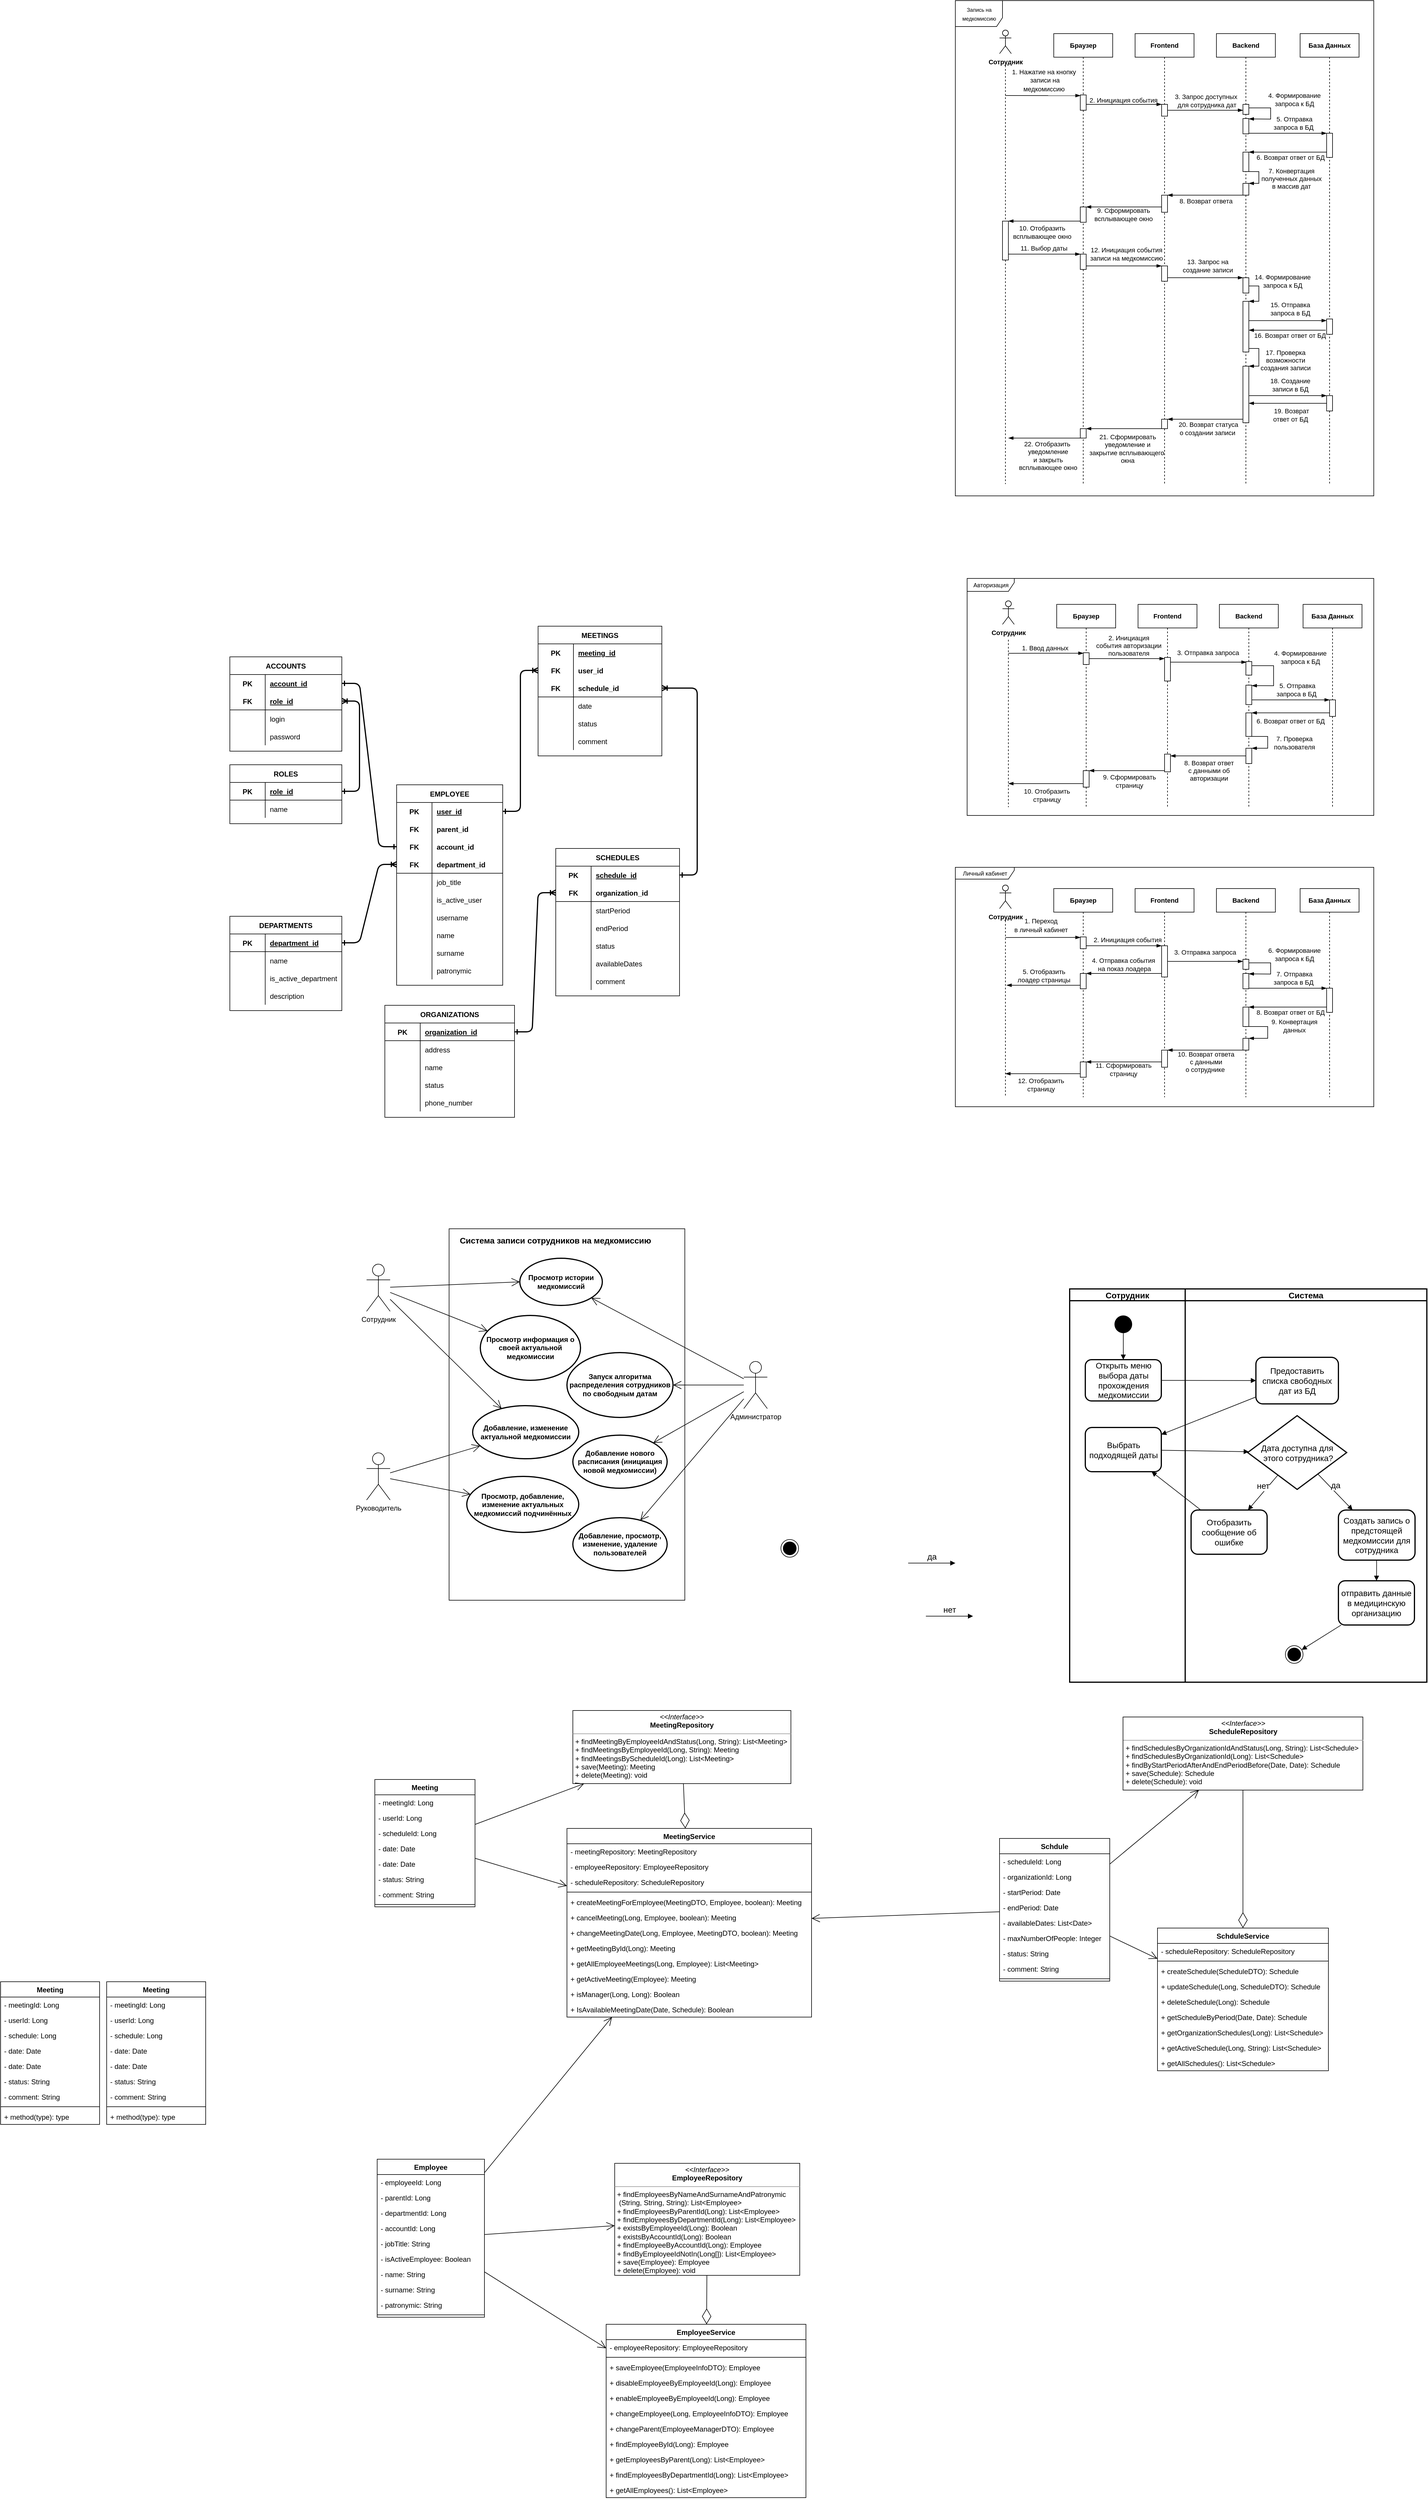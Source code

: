 <mxfile version="13.9.9" type="device"><diagram id="ElhakjllppXlkZCJbJTX" name="database"><mxGraphModel dx="2129" dy="2462" grid="0" gridSize="10" guides="1" tooltips="1" connect="1" arrows="1" fold="1" page="0" pageScale="1" pageWidth="827" pageHeight="1169" math="0" shadow="0"><root><mxCell id="0"/><mxCell id="1" parent="0"/><mxCell id="yCAIWygXf06yg3r5KjNy-1" value="EMPLOYEE" style="shape=table;startSize=30;container=1;collapsible=1;childLayout=tableLayout;fixedRows=1;rowLines=0;fontStyle=1;align=center;resizeLast=1;perimeterSpacing=0;strokeWidth=1;" parent="1" vertex="1"><mxGeometry x="-108" y="-130" width="180" height="340" as="geometry"/></mxCell><mxCell id="yCAIWygXf06yg3r5KjNy-2" value="" style="shape=partialRectangle;collapsible=0;dropTarget=0;pointerEvents=0;fillColor=none;top=0;left=0;bottom=0;right=0;points=[[0,0.5],[1,0.5]];portConstraint=eastwest;" parent="yCAIWygXf06yg3r5KjNy-1" vertex="1"><mxGeometry y="30" width="180" height="30" as="geometry"/></mxCell><mxCell id="yCAIWygXf06yg3r5KjNy-3" value="PK" style="shape=partialRectangle;connectable=0;fillColor=none;top=0;left=0;bottom=0;right=0;fontStyle=1;overflow=hidden;" parent="yCAIWygXf06yg3r5KjNy-2" vertex="1"><mxGeometry width="60" height="30" as="geometry"/></mxCell><mxCell id="yCAIWygXf06yg3r5KjNy-4" value="user_id" style="shape=partialRectangle;connectable=0;fillColor=none;top=0;left=0;bottom=0;right=0;align=left;spacingLeft=6;fontStyle=5;overflow=hidden;" parent="yCAIWygXf06yg3r5KjNy-2" vertex="1"><mxGeometry x="60" width="120" height="30" as="geometry"/></mxCell><mxCell id="yCAIWygXf06yg3r5KjNy-123" value="" style="shape=partialRectangle;collapsible=0;dropTarget=0;pointerEvents=0;fillColor=none;top=0;left=0;bottom=0;right=0;points=[[0,0.5],[1,0.5]];portConstraint=eastwest;" parent="yCAIWygXf06yg3r5KjNy-1" vertex="1"><mxGeometry y="60" width="180" height="30" as="geometry"/></mxCell><mxCell id="yCAIWygXf06yg3r5KjNy-124" value="FK" style="shape=partialRectangle;connectable=0;fillColor=none;top=0;left=0;bottom=0;right=0;fontStyle=1;overflow=hidden;" parent="yCAIWygXf06yg3r5KjNy-123" vertex="1"><mxGeometry width="60" height="30" as="geometry"/></mxCell><mxCell id="yCAIWygXf06yg3r5KjNy-125" value="parent_id" style="shape=partialRectangle;connectable=0;fillColor=none;top=0;left=0;bottom=0;right=0;align=left;spacingLeft=6;fontStyle=1;overflow=hidden;" parent="yCAIWygXf06yg3r5KjNy-123" vertex="1"><mxGeometry x="60" width="120" height="30" as="geometry"/></mxCell><mxCell id="Wxpy8eTUfWwc-EZ-sTIg-1" value="" style="shape=partialRectangle;collapsible=0;dropTarget=0;pointerEvents=0;fillColor=none;top=0;left=0;bottom=0;right=0;points=[[0,0.5],[1,0.5]];portConstraint=eastwest;" vertex="1" parent="yCAIWygXf06yg3r5KjNy-1"><mxGeometry y="90" width="180" height="30" as="geometry"/></mxCell><mxCell id="Wxpy8eTUfWwc-EZ-sTIg-2" value="FK" style="shape=partialRectangle;connectable=0;fillColor=none;top=0;left=0;bottom=0;right=0;fontStyle=1;overflow=hidden;" vertex="1" parent="Wxpy8eTUfWwc-EZ-sTIg-1"><mxGeometry width="60" height="30" as="geometry"/></mxCell><mxCell id="Wxpy8eTUfWwc-EZ-sTIg-3" value="account_id" style="shape=partialRectangle;connectable=0;fillColor=none;top=0;left=0;bottom=0;right=0;align=left;spacingLeft=6;fontStyle=1;overflow=hidden;" vertex="1" parent="Wxpy8eTUfWwc-EZ-sTIg-1"><mxGeometry x="60" width="120" height="30" as="geometry"/></mxCell><mxCell id="yCAIWygXf06yg3r5KjNy-135" value="" style="shape=partialRectangle;collapsible=0;dropTarget=0;pointerEvents=0;fillColor=none;top=0;left=0;bottom=0;right=0;points=[[0,0.5],[1,0.5]];portConstraint=eastwest;" parent="yCAIWygXf06yg3r5KjNy-1" vertex="1"><mxGeometry y="120" width="180" height="30" as="geometry"/></mxCell><mxCell id="yCAIWygXf06yg3r5KjNy-136" value="FK" style="shape=partialRectangle;connectable=0;fillColor=none;top=0;left=0;bottom=0;right=0;fontStyle=1;overflow=hidden;" parent="yCAIWygXf06yg3r5KjNy-135" vertex="1"><mxGeometry width="60" height="30" as="geometry"/></mxCell><mxCell id="yCAIWygXf06yg3r5KjNy-137" value="department_id" style="shape=partialRectangle;connectable=0;fillColor=none;top=0;left=0;bottom=0;right=0;align=left;spacingLeft=6;fontStyle=1;overflow=hidden;" parent="yCAIWygXf06yg3r5KjNy-135" vertex="1"><mxGeometry x="60" width="120" height="30" as="geometry"/></mxCell><mxCell id="yCAIWygXf06yg3r5KjNy-8" value="" style="shape=partialRectangle;collapsible=0;dropTarget=0;pointerEvents=0;fillColor=none;top=1;left=0;bottom=0;right=0;points=[[0,0.5],[1,0.5]];portConstraint=eastwest;strokeWidth=1;" parent="yCAIWygXf06yg3r5KjNy-1" vertex="1"><mxGeometry y="150" width="180" height="30" as="geometry"/></mxCell><mxCell id="yCAIWygXf06yg3r5KjNy-9" value="" style="shape=partialRectangle;connectable=0;fillColor=none;top=0;left=0;bottom=0;right=0;editable=1;overflow=hidden;" parent="yCAIWygXf06yg3r5KjNy-8" vertex="1"><mxGeometry width="60" height="30" as="geometry"/></mxCell><mxCell id="yCAIWygXf06yg3r5KjNy-10" value="job_title" style="shape=partialRectangle;connectable=0;fillColor=none;top=0;left=0;bottom=0;right=0;align=left;spacingLeft=6;overflow=hidden;" parent="yCAIWygXf06yg3r5KjNy-8" vertex="1"><mxGeometry x="60" width="120" height="30" as="geometry"/></mxCell><mxCell id="yCAIWygXf06yg3r5KjNy-138" value="" style="shape=partialRectangle;collapsible=0;dropTarget=0;pointerEvents=0;fillColor=none;top=0;left=0;bottom=0;right=0;points=[[0,0.5],[1,0.5]];portConstraint=eastwest;strokeWidth=1;" parent="yCAIWygXf06yg3r5KjNy-1" vertex="1"><mxGeometry y="180" width="180" height="30" as="geometry"/></mxCell><mxCell id="yCAIWygXf06yg3r5KjNy-139" value="" style="shape=partialRectangle;connectable=0;fillColor=none;top=0;left=0;bottom=0;right=0;editable=1;overflow=hidden;" parent="yCAIWygXf06yg3r5KjNy-138" vertex="1"><mxGeometry width="60" height="30" as="geometry"/></mxCell><mxCell id="yCAIWygXf06yg3r5KjNy-140" value="is_active_user" style="shape=partialRectangle;connectable=0;fillColor=none;top=0;left=0;bottom=0;right=0;align=left;spacingLeft=6;overflow=hidden;" parent="yCAIWygXf06yg3r5KjNy-138" vertex="1"><mxGeometry x="60" width="120" height="30" as="geometry"/></mxCell><mxCell id="yCAIWygXf06yg3r5KjNy-132" value="" style="shape=partialRectangle;collapsible=0;dropTarget=0;pointerEvents=0;fillColor=none;top=0;left=0;bottom=0;right=0;points=[[0,0.5],[1,0.5]];portConstraint=eastwest;strokeWidth=1;" parent="yCAIWygXf06yg3r5KjNy-1" vertex="1"><mxGeometry y="210" width="180" height="30" as="geometry"/></mxCell><mxCell id="yCAIWygXf06yg3r5KjNy-133" value="" style="shape=partialRectangle;connectable=0;fillColor=none;top=0;left=0;bottom=0;right=0;editable=1;overflow=hidden;" parent="yCAIWygXf06yg3r5KjNy-132" vertex="1"><mxGeometry width="60" height="30" as="geometry"/></mxCell><mxCell id="yCAIWygXf06yg3r5KjNy-134" value="username" style="shape=partialRectangle;connectable=0;fillColor=none;top=0;left=0;bottom=0;right=0;align=left;spacingLeft=6;overflow=hidden;" parent="yCAIWygXf06yg3r5KjNy-132" vertex="1"><mxGeometry x="60" width="120" height="30" as="geometry"/></mxCell><mxCell id="yCAIWygXf06yg3r5KjNy-11" value="" style="shape=partialRectangle;collapsible=0;dropTarget=0;pointerEvents=0;fillColor=none;top=0;left=0;bottom=0;right=0;points=[[0,0.5],[1,0.5]];portConstraint=eastwest;" parent="yCAIWygXf06yg3r5KjNy-1" vertex="1"><mxGeometry y="240" width="180" height="30" as="geometry"/></mxCell><mxCell id="yCAIWygXf06yg3r5KjNy-12" value="" style="shape=partialRectangle;connectable=0;fillColor=none;top=0;left=0;bottom=0;right=0;editable=1;overflow=hidden;" parent="yCAIWygXf06yg3r5KjNy-11" vertex="1"><mxGeometry width="60" height="30" as="geometry"/></mxCell><mxCell id="yCAIWygXf06yg3r5KjNy-13" value="name" style="shape=partialRectangle;connectable=0;fillColor=none;top=0;left=0;bottom=0;right=0;align=left;spacingLeft=6;overflow=hidden;" parent="yCAIWygXf06yg3r5KjNy-11" vertex="1"><mxGeometry x="60" width="120" height="30" as="geometry"/></mxCell><mxCell id="yCAIWygXf06yg3r5KjNy-14" value="" style="shape=partialRectangle;collapsible=0;dropTarget=0;pointerEvents=0;fillColor=none;top=0;left=0;bottom=0;right=0;points=[[0,0.5],[1,0.5]];portConstraint=eastwest;" parent="yCAIWygXf06yg3r5KjNy-1" vertex="1"><mxGeometry y="270" width="180" height="30" as="geometry"/></mxCell><mxCell id="yCAIWygXf06yg3r5KjNy-15" value="" style="shape=partialRectangle;connectable=0;fillColor=none;top=0;left=0;bottom=0;right=0;editable=1;overflow=hidden;" parent="yCAIWygXf06yg3r5KjNy-14" vertex="1"><mxGeometry width="60" height="30" as="geometry"/></mxCell><mxCell id="yCAIWygXf06yg3r5KjNy-16" value="surname" style="shape=partialRectangle;connectable=0;fillColor=none;top=0;left=0;bottom=0;right=0;align=left;spacingLeft=6;overflow=hidden;" parent="yCAIWygXf06yg3r5KjNy-14" vertex="1"><mxGeometry x="60" width="120" height="30" as="geometry"/></mxCell><mxCell id="yCAIWygXf06yg3r5KjNy-17" value="" style="shape=partialRectangle;collapsible=0;dropTarget=0;pointerEvents=0;fillColor=none;top=0;left=0;bottom=0;right=0;points=[[0,0.5],[1,0.5]];portConstraint=eastwest;" parent="yCAIWygXf06yg3r5KjNy-1" vertex="1"><mxGeometry y="300" width="180" height="30" as="geometry"/></mxCell><mxCell id="yCAIWygXf06yg3r5KjNy-18" value="" style="shape=partialRectangle;connectable=0;fillColor=none;top=0;left=0;bottom=0;right=0;editable=1;overflow=hidden;" parent="yCAIWygXf06yg3r5KjNy-17" vertex="1"><mxGeometry width="60" height="30" as="geometry"/></mxCell><mxCell id="yCAIWygXf06yg3r5KjNy-19" value="patronymic" style="shape=partialRectangle;connectable=0;fillColor=none;top=0;left=0;bottom=0;right=0;align=left;spacingLeft=6;overflow=hidden;" parent="yCAIWygXf06yg3r5KjNy-17" vertex="1"><mxGeometry x="60" width="120" height="30" as="geometry"/></mxCell><mxCell id="yCAIWygXf06yg3r5KjNy-20" value="MEETINGS" style="shape=table;startSize=30;container=1;collapsible=1;childLayout=tableLayout;fixedRows=1;rowLines=0;fontStyle=1;align=center;resizeLast=1;" parent="1" vertex="1"><mxGeometry x="132" y="-399" width="210" height="220" as="geometry"/></mxCell><mxCell id="yCAIWygXf06yg3r5KjNy-21" value="" style="shape=partialRectangle;collapsible=0;dropTarget=0;pointerEvents=0;fillColor=none;top=0;left=0;bottom=0;right=0;points=[[0,0.5],[1,0.5]];portConstraint=eastwest;" parent="yCAIWygXf06yg3r5KjNy-20" vertex="1"><mxGeometry y="30" width="210" height="30" as="geometry"/></mxCell><mxCell id="yCAIWygXf06yg3r5KjNy-22" value="PK" style="shape=partialRectangle;connectable=0;fillColor=none;top=0;left=0;bottom=0;right=0;fontStyle=1;overflow=hidden;" parent="yCAIWygXf06yg3r5KjNy-21" vertex="1"><mxGeometry width="60" height="30" as="geometry"/></mxCell><mxCell id="yCAIWygXf06yg3r5KjNy-23" value="meeting_id" style="shape=partialRectangle;connectable=0;fillColor=none;top=0;left=0;bottom=0;right=0;align=left;spacingLeft=6;fontStyle=5;overflow=hidden;" parent="yCAIWygXf06yg3r5KjNy-21" vertex="1"><mxGeometry x="60" width="150" height="30" as="geometry"/></mxCell><mxCell id="yCAIWygXf06yg3r5KjNy-39" value="" style="shape=partialRectangle;collapsible=0;dropTarget=0;pointerEvents=0;fillColor=none;top=0;left=0;bottom=0;right=0;points=[[0,0.5],[1,0.5]];portConstraint=eastwest;" parent="yCAIWygXf06yg3r5KjNy-20" vertex="1"><mxGeometry y="60" width="210" height="30" as="geometry"/></mxCell><mxCell id="yCAIWygXf06yg3r5KjNy-40" value="FK" style="shape=partialRectangle;connectable=0;fillColor=none;top=0;left=0;bottom=0;right=0;fontStyle=1;overflow=hidden;" parent="yCAIWygXf06yg3r5KjNy-39" vertex="1"><mxGeometry width="60" height="30" as="geometry"/></mxCell><mxCell id="yCAIWygXf06yg3r5KjNy-41" value="user_id" style="shape=partialRectangle;connectable=0;fillColor=none;top=0;left=0;bottom=0;right=0;align=left;spacingLeft=6;fontStyle=1;overflow=hidden;" parent="yCAIWygXf06yg3r5KjNy-39" vertex="1"><mxGeometry x="60" width="150" height="30" as="geometry"/></mxCell><mxCell id="yCAIWygXf06yg3r5KjNy-24" value="" style="shape=partialRectangle;collapsible=0;dropTarget=0;pointerEvents=0;fillColor=none;top=0;left=0;bottom=1;right=0;points=[[0,0.5],[1,0.5]];portConstraint=eastwest;" parent="yCAIWygXf06yg3r5KjNy-20" vertex="1"><mxGeometry y="90" width="210" height="30" as="geometry"/></mxCell><mxCell id="yCAIWygXf06yg3r5KjNy-25" value="FK" style="shape=partialRectangle;connectable=0;fillColor=none;top=0;left=0;bottom=0;right=0;fontStyle=1;overflow=hidden;" parent="yCAIWygXf06yg3r5KjNy-24" vertex="1"><mxGeometry width="60" height="30" as="geometry"/></mxCell><mxCell id="yCAIWygXf06yg3r5KjNy-26" value="schedule_id" style="shape=partialRectangle;connectable=0;fillColor=none;top=0;left=0;bottom=0;right=0;align=left;spacingLeft=6;fontStyle=1;overflow=hidden;" parent="yCAIWygXf06yg3r5KjNy-24" vertex="1"><mxGeometry x="60" width="150" height="30" as="geometry"/></mxCell><mxCell id="yCAIWygXf06yg3r5KjNy-27" value="" style="shape=partialRectangle;collapsible=0;dropTarget=0;pointerEvents=0;fillColor=none;top=0;left=0;bottom=0;right=0;points=[[0,0.5],[1,0.5]];portConstraint=eastwest;" parent="yCAIWygXf06yg3r5KjNy-20" vertex="1"><mxGeometry y="120" width="210" height="30" as="geometry"/></mxCell><mxCell id="yCAIWygXf06yg3r5KjNy-28" value="" style="shape=partialRectangle;connectable=0;fillColor=none;top=0;left=0;bottom=0;right=0;editable=1;overflow=hidden;" parent="yCAIWygXf06yg3r5KjNy-27" vertex="1"><mxGeometry width="60" height="30" as="geometry"/></mxCell><mxCell id="yCAIWygXf06yg3r5KjNy-29" value="date" style="shape=partialRectangle;connectable=0;fillColor=none;top=0;left=0;bottom=0;right=0;align=left;spacingLeft=6;overflow=hidden;" parent="yCAIWygXf06yg3r5KjNy-27" vertex="1"><mxGeometry x="60" width="150" height="30" as="geometry"/></mxCell><mxCell id="P8f1HOPza4gedOwbfqDF-29" value="" style="shape=partialRectangle;collapsible=0;dropTarget=0;pointerEvents=0;fillColor=none;top=0;left=0;bottom=0;right=0;points=[[0,0.5],[1,0.5]];portConstraint=eastwest;" parent="yCAIWygXf06yg3r5KjNy-20" vertex="1"><mxGeometry y="150" width="210" height="30" as="geometry"/></mxCell><mxCell id="P8f1HOPza4gedOwbfqDF-30" value="" style="shape=partialRectangle;connectable=0;fillColor=none;top=0;left=0;bottom=0;right=0;editable=1;overflow=hidden;" parent="P8f1HOPza4gedOwbfqDF-29" vertex="1"><mxGeometry width="60" height="30" as="geometry"/></mxCell><mxCell id="P8f1HOPza4gedOwbfqDF-31" value="status" style="shape=partialRectangle;connectable=0;fillColor=none;top=0;left=0;bottom=0;right=0;align=left;spacingLeft=6;overflow=hidden;" parent="P8f1HOPza4gedOwbfqDF-29" vertex="1"><mxGeometry x="60" width="150" height="30" as="geometry"/></mxCell><mxCell id="yCAIWygXf06yg3r5KjNy-33" value="" style="shape=partialRectangle;collapsible=0;dropTarget=0;pointerEvents=0;fillColor=none;top=0;left=0;bottom=0;right=0;points=[[0,0.5],[1,0.5]];portConstraint=eastwest;" parent="yCAIWygXf06yg3r5KjNy-20" vertex="1"><mxGeometry y="180" width="210" height="30" as="geometry"/></mxCell><mxCell id="yCAIWygXf06yg3r5KjNy-34" value="" style="shape=partialRectangle;connectable=0;fillColor=none;top=0;left=0;bottom=0;right=0;editable=1;overflow=hidden;" parent="yCAIWygXf06yg3r5KjNy-33" vertex="1"><mxGeometry width="60" height="30" as="geometry"/></mxCell><mxCell id="yCAIWygXf06yg3r5KjNy-35" value="comment" style="shape=partialRectangle;connectable=0;fillColor=none;top=0;left=0;bottom=0;right=0;align=left;spacingLeft=6;overflow=hidden;" parent="yCAIWygXf06yg3r5KjNy-33" vertex="1"><mxGeometry x="60" width="150" height="30" as="geometry"/></mxCell><mxCell id="yCAIWygXf06yg3r5KjNy-51" value="ORGANIZATIONS" style="shape=table;startSize=30;container=1;collapsible=1;childLayout=tableLayout;fixedRows=1;rowLines=0;fontStyle=1;align=center;resizeLast=1;" parent="1" vertex="1"><mxGeometry x="-128" y="244" width="220" height="190" as="geometry"/></mxCell><mxCell id="yCAIWygXf06yg3r5KjNy-55" value="" style="shape=partialRectangle;collapsible=0;dropTarget=0;pointerEvents=0;fillColor=none;top=0;left=0;bottom=1;right=0;points=[[0,0.5],[1,0.5]];portConstraint=eastwest;" parent="yCAIWygXf06yg3r5KjNy-51" vertex="1"><mxGeometry y="30" width="220" height="30" as="geometry"/></mxCell><mxCell id="yCAIWygXf06yg3r5KjNy-56" value="PK" style="shape=partialRectangle;connectable=0;fillColor=none;top=0;left=0;bottom=0;right=0;fontStyle=1;overflow=hidden;" parent="yCAIWygXf06yg3r5KjNy-55" vertex="1"><mxGeometry width="60" height="30" as="geometry"/></mxCell><mxCell id="yCAIWygXf06yg3r5KjNy-57" value="organization_id" style="shape=partialRectangle;connectable=0;fillColor=none;top=0;left=0;bottom=0;right=0;align=left;spacingLeft=6;fontStyle=5;overflow=hidden;" parent="yCAIWygXf06yg3r5KjNy-55" vertex="1"><mxGeometry x="60" width="160" height="30" as="geometry"/></mxCell><mxCell id="yCAIWygXf06yg3r5KjNy-58" value="" style="shape=partialRectangle;collapsible=0;dropTarget=0;pointerEvents=0;fillColor=none;top=0;left=0;bottom=0;right=0;points=[[0,0.5],[1,0.5]];portConstraint=eastwest;" parent="yCAIWygXf06yg3r5KjNy-51" vertex="1"><mxGeometry y="60" width="220" height="30" as="geometry"/></mxCell><mxCell id="yCAIWygXf06yg3r5KjNy-59" value="" style="shape=partialRectangle;connectable=0;fillColor=none;top=0;left=0;bottom=0;right=0;editable=1;overflow=hidden;" parent="yCAIWygXf06yg3r5KjNy-58" vertex="1"><mxGeometry width="60" height="30" as="geometry"/></mxCell><mxCell id="yCAIWygXf06yg3r5KjNy-60" value="address" style="shape=partialRectangle;connectable=0;fillColor=none;top=0;left=0;bottom=0;right=0;align=left;spacingLeft=6;overflow=hidden;" parent="yCAIWygXf06yg3r5KjNy-58" vertex="1"><mxGeometry x="60" width="160" height="30" as="geometry"/></mxCell><mxCell id="yCAIWygXf06yg3r5KjNy-61" value="" style="shape=partialRectangle;collapsible=0;dropTarget=0;pointerEvents=0;fillColor=none;top=0;left=0;bottom=0;right=0;points=[[0,0.5],[1,0.5]];portConstraint=eastwest;" parent="yCAIWygXf06yg3r5KjNy-51" vertex="1"><mxGeometry y="90" width="220" height="30" as="geometry"/></mxCell><mxCell id="yCAIWygXf06yg3r5KjNy-62" value="" style="shape=partialRectangle;connectable=0;fillColor=none;top=0;left=0;bottom=0;right=0;editable=1;overflow=hidden;" parent="yCAIWygXf06yg3r5KjNy-61" vertex="1"><mxGeometry width="60" height="30" as="geometry"/></mxCell><mxCell id="yCAIWygXf06yg3r5KjNy-63" value="name" style="shape=partialRectangle;connectable=0;fillColor=none;top=0;left=0;bottom=0;right=0;align=left;spacingLeft=6;overflow=hidden;" parent="yCAIWygXf06yg3r5KjNy-61" vertex="1"><mxGeometry x="60" width="160" height="30" as="geometry"/></mxCell><mxCell id="yCAIWygXf06yg3r5KjNy-64" value="" style="shape=partialRectangle;collapsible=0;dropTarget=0;pointerEvents=0;fillColor=none;top=0;left=0;bottom=0;right=0;points=[[0,0.5],[1,0.5]];portConstraint=eastwest;" parent="yCAIWygXf06yg3r5KjNy-51" vertex="1"><mxGeometry y="120" width="220" height="30" as="geometry"/></mxCell><mxCell id="yCAIWygXf06yg3r5KjNy-65" value="" style="shape=partialRectangle;connectable=0;fillColor=none;top=0;left=0;bottom=0;right=0;editable=1;overflow=hidden;" parent="yCAIWygXf06yg3r5KjNy-64" vertex="1"><mxGeometry width="60" height="30" as="geometry"/></mxCell><mxCell id="yCAIWygXf06yg3r5KjNy-66" value="status" style="shape=partialRectangle;connectable=0;fillColor=none;top=0;left=0;bottom=0;right=0;align=left;spacingLeft=6;overflow=hidden;" parent="yCAIWygXf06yg3r5KjNy-64" vertex="1"><mxGeometry x="60" width="160" height="30" as="geometry"/></mxCell><mxCell id="yCAIWygXf06yg3r5KjNy-73" value="" style="shape=partialRectangle;collapsible=0;dropTarget=0;pointerEvents=0;fillColor=none;top=0;left=0;bottom=0;right=0;points=[[0,0.5],[1,0.5]];portConstraint=eastwest;" parent="yCAIWygXf06yg3r5KjNy-51" vertex="1"><mxGeometry y="150" width="220" height="30" as="geometry"/></mxCell><mxCell id="yCAIWygXf06yg3r5KjNy-74" value="" style="shape=partialRectangle;connectable=0;fillColor=none;top=0;left=0;bottom=0;right=0;editable=1;overflow=hidden;" parent="yCAIWygXf06yg3r5KjNy-73" vertex="1"><mxGeometry width="60" height="30" as="geometry"/></mxCell><mxCell id="yCAIWygXf06yg3r5KjNy-75" value="phone_number" style="shape=partialRectangle;connectable=0;fillColor=none;top=0;left=0;bottom=0;right=0;align=left;spacingLeft=6;overflow=hidden;" parent="yCAIWygXf06yg3r5KjNy-73" vertex="1"><mxGeometry x="60" width="160" height="30" as="geometry"/></mxCell><mxCell id="yCAIWygXf06yg3r5KjNy-117" value="" style="edgeStyle=entityRelationEdgeStyle;fontSize=12;html=1;endArrow=ERone;startArrow=ERoneToMany;endFill=0;strokeWidth=2;" parent="1" source="P8f1HOPza4gedOwbfqDF-14" target="yCAIWygXf06yg3r5KjNy-55" edge="1"><mxGeometry width="100" height="100" relative="1" as="geometry"><mxPoint x="490.0" y="45.0" as="sourcePoint"/><mxPoint x="630" y="370" as="targetPoint"/></mxGeometry></mxCell><mxCell id="yCAIWygXf06yg3r5KjNy-118" value="" style="edgeStyle=entityRelationEdgeStyle;fontSize=12;html=1;endArrow=ERoneToMany;startArrow=ERone;endFill=0;startFill=0;strokeWidth=2;" parent="1" source="yCAIWygXf06yg3r5KjNy-2" target="yCAIWygXf06yg3r5KjNy-39" edge="1"><mxGeometry width="100" height="100" relative="1" as="geometry"><mxPoint x="310" y="-110" as="sourcePoint"/><mxPoint x="440" y="-300" as="targetPoint"/></mxGeometry></mxCell><mxCell id="P8f1HOPza4gedOwbfqDF-4" value="SCHEDULES" style="shape=table;startSize=30;container=1;collapsible=1;childLayout=tableLayout;fixedRows=1;rowLines=0;fontStyle=1;align=center;resizeLast=1;" parent="1" vertex="1"><mxGeometry x="162" y="-22" width="210" height="250.0" as="geometry"/></mxCell><mxCell id="P8f1HOPza4gedOwbfqDF-5" value="" style="shape=partialRectangle;collapsible=0;dropTarget=0;pointerEvents=0;fillColor=none;top=0;left=0;bottom=0;right=0;points=[[0,0.5],[1,0.5]];portConstraint=eastwest;" parent="P8f1HOPza4gedOwbfqDF-4" vertex="1"><mxGeometry y="30" width="210" height="30" as="geometry"/></mxCell><mxCell id="P8f1HOPza4gedOwbfqDF-6" value="PK" style="shape=partialRectangle;connectable=0;fillColor=none;top=0;left=0;bottom=0;right=0;fontStyle=1;overflow=hidden;" parent="P8f1HOPza4gedOwbfqDF-5" vertex="1"><mxGeometry width="60" height="30" as="geometry"/></mxCell><mxCell id="P8f1HOPza4gedOwbfqDF-7" value="schedule_id" style="shape=partialRectangle;connectable=0;fillColor=none;top=0;left=0;bottom=0;right=0;align=left;spacingLeft=6;fontStyle=5;overflow=hidden;" parent="P8f1HOPza4gedOwbfqDF-5" vertex="1"><mxGeometry x="60" width="150" height="30" as="geometry"/></mxCell><mxCell id="P8f1HOPza4gedOwbfqDF-14" value="" style="shape=partialRectangle;collapsible=0;dropTarget=0;pointerEvents=0;fillColor=none;top=0;left=0;bottom=1;right=0;points=[[0,0.5],[1,0.5]];portConstraint=eastwest;" parent="P8f1HOPza4gedOwbfqDF-4" vertex="1"><mxGeometry y="60" width="210" height="30" as="geometry"/></mxCell><mxCell id="P8f1HOPza4gedOwbfqDF-15" value="FK" style="shape=partialRectangle;connectable=0;fillColor=none;top=0;left=0;bottom=0;right=0;fontStyle=1;overflow=hidden;" parent="P8f1HOPza4gedOwbfqDF-14" vertex="1"><mxGeometry width="60" height="30" as="geometry"/></mxCell><mxCell id="P8f1HOPza4gedOwbfqDF-16" value="organization_id" style="shape=partialRectangle;connectable=0;fillColor=none;top=0;left=0;bottom=0;right=0;align=left;spacingLeft=6;fontStyle=1;overflow=hidden;" parent="P8f1HOPza4gedOwbfqDF-14" vertex="1"><mxGeometry x="60" width="150" height="30" as="geometry"/></mxCell><mxCell id="P8f1HOPza4gedOwbfqDF-17" value="" style="shape=partialRectangle;collapsible=0;dropTarget=0;pointerEvents=0;fillColor=none;top=0;left=0;bottom=0;right=0;points=[[0,0.5],[1,0.5]];portConstraint=eastwest;" parent="P8f1HOPza4gedOwbfqDF-4" vertex="1"><mxGeometry y="90" width="210" height="30" as="geometry"/></mxCell><mxCell id="P8f1HOPza4gedOwbfqDF-18" value="" style="shape=partialRectangle;connectable=0;fillColor=none;top=0;left=0;bottom=0;right=0;editable=1;overflow=hidden;" parent="P8f1HOPza4gedOwbfqDF-17" vertex="1"><mxGeometry width="60" height="30" as="geometry"/></mxCell><mxCell id="P8f1HOPza4gedOwbfqDF-19" value="startPeriod" style="shape=partialRectangle;connectable=0;fillColor=none;top=0;left=0;bottom=0;right=0;align=left;spacingLeft=6;overflow=hidden;" parent="P8f1HOPza4gedOwbfqDF-17" vertex="1"><mxGeometry x="60" width="150" height="30" as="geometry"/></mxCell><mxCell id="P8f1HOPza4gedOwbfqDF-20" value="" style="shape=partialRectangle;collapsible=0;dropTarget=0;pointerEvents=0;fillColor=none;top=0;left=0;bottom=0;right=0;points=[[0,0.5],[1,0.5]];portConstraint=eastwest;" parent="P8f1HOPza4gedOwbfqDF-4" vertex="1"><mxGeometry y="120" width="210" height="30" as="geometry"/></mxCell><mxCell id="P8f1HOPza4gedOwbfqDF-21" value="" style="shape=partialRectangle;connectable=0;fillColor=none;top=0;left=0;bottom=0;right=0;editable=1;overflow=hidden;" parent="P8f1HOPza4gedOwbfqDF-20" vertex="1"><mxGeometry width="60" height="30" as="geometry"/></mxCell><mxCell id="P8f1HOPza4gedOwbfqDF-22" value="endPeriod" style="shape=partialRectangle;connectable=0;fillColor=none;top=0;left=0;bottom=0;right=0;align=left;spacingLeft=6;overflow=hidden;" parent="P8f1HOPza4gedOwbfqDF-20" vertex="1"><mxGeometry x="60" width="150" height="30" as="geometry"/></mxCell><mxCell id="P8f1HOPza4gedOwbfqDF-26" value="" style="shape=partialRectangle;collapsible=0;dropTarget=0;pointerEvents=0;fillColor=none;top=0;left=0;bottom=0;right=0;points=[[0,0.5],[1,0.5]];portConstraint=eastwest;" parent="P8f1HOPza4gedOwbfqDF-4" vertex="1"><mxGeometry y="150" width="210" height="30" as="geometry"/></mxCell><mxCell id="P8f1HOPza4gedOwbfqDF-27" value="" style="shape=partialRectangle;connectable=0;fillColor=none;top=0;left=0;bottom=0;right=0;editable=1;overflow=hidden;" parent="P8f1HOPza4gedOwbfqDF-26" vertex="1"><mxGeometry width="60" height="30" as="geometry"/></mxCell><mxCell id="P8f1HOPza4gedOwbfqDF-28" value="status" style="shape=partialRectangle;connectable=0;fillColor=none;top=0;left=0;bottom=0;right=0;align=left;spacingLeft=6;overflow=hidden;" parent="P8f1HOPza4gedOwbfqDF-26" vertex="1"><mxGeometry x="60" width="150" height="30" as="geometry"/></mxCell><mxCell id="P8f1HOPza4gedOwbfqDF-32" value="" style="shape=partialRectangle;collapsible=0;dropTarget=0;pointerEvents=0;fillColor=none;top=0;left=0;bottom=0;right=0;points=[[0,0.5],[1,0.5]];portConstraint=eastwest;" parent="P8f1HOPza4gedOwbfqDF-4" vertex="1"><mxGeometry y="180" width="210" height="30" as="geometry"/></mxCell><mxCell id="P8f1HOPza4gedOwbfqDF-33" value="" style="shape=partialRectangle;connectable=0;fillColor=none;top=0;left=0;bottom=0;right=0;editable=1;overflow=hidden;" parent="P8f1HOPza4gedOwbfqDF-32" vertex="1"><mxGeometry width="60" height="30" as="geometry"/></mxCell><mxCell id="P8f1HOPza4gedOwbfqDF-34" value="availableDates" style="shape=partialRectangle;connectable=0;fillColor=none;top=0;left=0;bottom=0;right=0;align=left;spacingLeft=6;overflow=hidden;" parent="P8f1HOPza4gedOwbfqDF-32" vertex="1"><mxGeometry x="60" width="150" height="30" as="geometry"/></mxCell><mxCell id="P8f1HOPza4gedOwbfqDF-23" value="" style="shape=partialRectangle;collapsible=0;dropTarget=0;pointerEvents=0;fillColor=none;top=0;left=0;bottom=0;right=0;points=[[0,0.5],[1,0.5]];portConstraint=eastwest;" parent="P8f1HOPza4gedOwbfqDF-4" vertex="1"><mxGeometry y="210" width="210" height="30" as="geometry"/></mxCell><mxCell id="P8f1HOPza4gedOwbfqDF-24" value="" style="shape=partialRectangle;connectable=0;fillColor=none;top=0;left=0;bottom=0;right=0;editable=1;overflow=hidden;" parent="P8f1HOPza4gedOwbfqDF-23" vertex="1"><mxGeometry width="60" height="30" as="geometry"/></mxCell><mxCell id="P8f1HOPza4gedOwbfqDF-25" value="comment" style="shape=partialRectangle;connectable=0;fillColor=none;top=0;left=0;bottom=0;right=0;align=left;spacingLeft=6;overflow=hidden;" parent="P8f1HOPza4gedOwbfqDF-23" vertex="1"><mxGeometry x="60" width="150" height="30" as="geometry"/></mxCell><mxCell id="P8f1HOPza4gedOwbfqDF-38" value="" style="edgeStyle=entityRelationEdgeStyle;fontSize=12;html=1;endArrow=ERone;startArrow=ERoneToMany;startFill=0;endFill=0;strokeWidth=2;" parent="1" source="yCAIWygXf06yg3r5KjNy-24" target="P8f1HOPza4gedOwbfqDF-5" edge="1"><mxGeometry width="100" height="100" relative="1" as="geometry"><mxPoint x="490" y="15" as="sourcePoint"/><mxPoint x="980" y="-45.0" as="targetPoint"/></mxGeometry></mxCell><mxCell id="hFnJYjbcPWVS40ZLns18-1" value="Сотрудник" style="shape=umlActor;verticalLabelPosition=bottom;verticalAlign=top;html=1;outlineConnect=0;" parent="1" vertex="1"><mxGeometry x="-159" y="683" width="40" height="80" as="geometry"/></mxCell><mxCell id="hFnJYjbcPWVS40ZLns18-2" value="" style="rounded=0;whiteSpace=wrap;html=1;fillColor=none;" parent="1" vertex="1"><mxGeometry x="-19" y="623" width="400" height="630" as="geometry"/></mxCell><mxCell id="hFnJYjbcPWVS40ZLns18-3" value="&lt;b&gt;Просмотр истории медкомиссий&lt;/b&gt;" style="ellipse;whiteSpace=wrap;html=1;fillColor=none;strokeWidth=2;" parent="1" vertex="1"><mxGeometry x="101" y="673" width="140" height="80" as="geometry"/></mxCell><mxCell id="hFnJYjbcPWVS40ZLns18-4" value="&lt;b&gt;Просмотр информация о своей актуальной медкомиссии&lt;/b&gt;" style="ellipse;whiteSpace=wrap;html=1;fillColor=none;strokeWidth=2;" parent="1" vertex="1"><mxGeometry x="34" y="770" width="170" height="110" as="geometry"/></mxCell><mxCell id="hFnJYjbcPWVS40ZLns18-5" value="&lt;b&gt;Добавление, изменение актуальной медкомиссии&lt;/b&gt;" style="ellipse;whiteSpace=wrap;html=1;fillColor=none;strokeWidth=2;" parent="1" vertex="1"><mxGeometry x="21" y="923" width="180" height="90" as="geometry"/></mxCell><mxCell id="hFnJYjbcPWVS40ZLns18-6" value="Руководитель" style="shape=umlActor;verticalLabelPosition=bottom;verticalAlign=top;html=1;outlineConnect=0;" parent="1" vertex="1"><mxGeometry x="-159" y="1003" width="40" height="80" as="geometry"/></mxCell><mxCell id="hFnJYjbcPWVS40ZLns18-7" value="&lt;b&gt;Просмотр, добавление, изменение актуальных медкомиссий подчинённых&lt;/b&gt;" style="ellipse;whiteSpace=wrap;html=1;fillColor=none;strokeWidth=2;" parent="1" vertex="1"><mxGeometry x="11" y="1043" width="190" height="95" as="geometry"/></mxCell><mxCell id="hFnJYjbcPWVS40ZLns18-9" value="&lt;font style=&quot;font-size: 14px&quot;&gt;&lt;b&gt;Система записи сотрудников на медкомиссию&lt;/b&gt;&lt;/font&gt;" style="text;html=1;align=center;verticalAlign=middle;resizable=0;points=[];autosize=1;" parent="1" vertex="1"><mxGeometry x="-9" y="633" width="340" height="20" as="geometry"/></mxCell><mxCell id="hFnJYjbcPWVS40ZLns18-10" value="&lt;b&gt;Добавление, просмотр, изменение, удаление пользователей&lt;/b&gt;" style="ellipse;whiteSpace=wrap;html=1;fillColor=none;strokeWidth=2;" parent="1" vertex="1"><mxGeometry x="191" y="1113" width="160" height="90" as="geometry"/></mxCell><mxCell id="hFnJYjbcPWVS40ZLns18-11" value="&lt;b&gt;Добавление нового расписания (инициация новой медкомиссии)&lt;/b&gt;" style="ellipse;whiteSpace=wrap;html=1;fillColor=none;strokeWidth=2;" parent="1" vertex="1"><mxGeometry x="191" y="973" width="160" height="90" as="geometry"/></mxCell><mxCell id="hFnJYjbcPWVS40ZLns18-12" value="&lt;b&gt;Запуск алгоритма распределения сотрудников по свободным датам&lt;/b&gt;" style="ellipse;whiteSpace=wrap;html=1;fillColor=none;strokeWidth=2;" parent="1" vertex="1"><mxGeometry x="181" y="833" width="180" height="110" as="geometry"/></mxCell><mxCell id="hFnJYjbcPWVS40ZLns18-13" value="Администратор" style="shape=umlActor;verticalLabelPosition=bottom;verticalAlign=top;html=1;outlineConnect=0;" parent="1" vertex="1"><mxGeometry x="481" y="848" width="40" height="80" as="geometry"/></mxCell><mxCell id="hFnJYjbcPWVS40ZLns18-15" value="" style="endArrow=open;endFill=1;endSize=12;html=1;entryX=0;entryY=0.5;entryDx=0;entryDy=0;" parent="1" source="hFnJYjbcPWVS40ZLns18-1" target="hFnJYjbcPWVS40ZLns18-3" edge="1"><mxGeometry width="160" relative="1" as="geometry"><mxPoint x="-239" y="883" as="sourcePoint"/><mxPoint x="-79" y="883" as="targetPoint"/></mxGeometry></mxCell><mxCell id="hFnJYjbcPWVS40ZLns18-16" value="" style="endArrow=open;endFill=1;endSize=12;html=1;" parent="1" source="hFnJYjbcPWVS40ZLns18-1" target="hFnJYjbcPWVS40ZLns18-4" edge="1"><mxGeometry width="160" relative="1" as="geometry"><mxPoint x="-109" y="732.167" as="sourcePoint"/><mxPoint x="111" y="723" as="targetPoint"/></mxGeometry></mxCell><mxCell id="hFnJYjbcPWVS40ZLns18-17" value="" style="endArrow=open;endFill=1;endSize=12;html=1;" parent="1" source="hFnJYjbcPWVS40ZLns18-1" target="hFnJYjbcPWVS40ZLns18-5" edge="1"><mxGeometry width="160" relative="1" as="geometry"><mxPoint x="-164.06" y="798.186" as="sourcePoint"/><mxPoint x="-19.005" y="862.998" as="targetPoint"/></mxGeometry></mxCell><mxCell id="hFnJYjbcPWVS40ZLns18-18" value="" style="endArrow=open;endFill=1;endSize=12;html=1;" parent="1" source="hFnJYjbcPWVS40ZLns18-13" target="hFnJYjbcPWVS40ZLns18-3" edge="1"><mxGeometry width="160" relative="1" as="geometry"><mxPoint x="-109" y="752.6" as="sourcePoint"/><mxPoint x="80.098" y="937.916" as="targetPoint"/></mxGeometry></mxCell><mxCell id="hFnJYjbcPWVS40ZLns18-19" value="" style="endArrow=open;endFill=1;endSize=12;html=1;" parent="1" source="hFnJYjbcPWVS40ZLns18-13" target="hFnJYjbcPWVS40ZLns18-12" edge="1"><mxGeometry width="160" relative="1" as="geometry"><mxPoint x="491" y="901.485" as="sourcePoint"/><mxPoint x="230.31" y="751.391" as="targetPoint"/></mxGeometry></mxCell><mxCell id="hFnJYjbcPWVS40ZLns18-20" value="" style="endArrow=open;endFill=1;endSize=12;html=1;" parent="1" source="hFnJYjbcPWVS40ZLns18-13" target="hFnJYjbcPWVS40ZLns18-11" edge="1"><mxGeometry width="160" relative="1" as="geometry"><mxPoint x="491" y="911.696" as="sourcePoint"/><mxPoint x="370.492" y="903.836" as="targetPoint"/></mxGeometry></mxCell><mxCell id="hFnJYjbcPWVS40ZLns18-21" value="" style="endArrow=open;endFill=1;endSize=12;html=1;" parent="1" source="hFnJYjbcPWVS40ZLns18-13" target="hFnJYjbcPWVS40ZLns18-10" edge="1"><mxGeometry width="160" relative="1" as="geometry"><mxPoint x="491" y="923" as="sourcePoint"/><mxPoint x="340.793" y="998.104" as="targetPoint"/></mxGeometry></mxCell><mxCell id="hFnJYjbcPWVS40ZLns18-22" value="" style="endArrow=open;endFill=1;endSize=12;html=1;" parent="1" source="hFnJYjbcPWVS40ZLns18-6" target="hFnJYjbcPWVS40ZLns18-7" edge="1"><mxGeometry width="160" relative="1" as="geometry"><mxPoint x="491" y="921.478" as="sourcePoint"/><mxPoint x="315.57" y="1127.418" as="targetPoint"/></mxGeometry></mxCell><mxCell id="hFnJYjbcPWVS40ZLns18-23" value="" style="endArrow=open;endFill=1;endSize=12;html=1;" parent="1" source="hFnJYjbcPWVS40ZLns18-6" target="hFnJYjbcPWVS40ZLns18-5" edge="1"><mxGeometry width="160" relative="1" as="geometry"><mxPoint x="-109" y="1056.901" as="sourcePoint"/><mxPoint x="27.304" y="1083.485" as="targetPoint"/></mxGeometry></mxCell><mxCell id="hFnJYjbcPWVS40ZLns18-25" value="" style="ellipse;html=1;shape=endState;fillColor=#000000;strokeColor=#000000;" parent="1" vertex="1"><mxGeometry x="544" y="1150" width="30" height="30" as="geometry"/></mxCell><mxCell id="hFnJYjbcPWVS40ZLns18-31" value="Сотрудник" style="swimlane;startSize=20;strokeWidth=2;fillColor=none;fontSize=14;spacing=2;" parent="1" vertex="1"><mxGeometry x="1034" y="725" width="196" height="667" as="geometry"/></mxCell><mxCell id="hFnJYjbcPWVS40ZLns18-32" value="Открыть меню выбора даты прохождения медкомиссии" style="shape=ext;rounded=1;html=1;whiteSpace=wrap;strokeWidth=2;fillColor=none;fontSize=14;" parent="hFnJYjbcPWVS40ZLns18-31" vertex="1"><mxGeometry x="26.5" y="120" width="129" height="70" as="geometry"/></mxCell><mxCell id="hFnJYjbcPWVS40ZLns18-24" value="" style="ellipse;fillColor=#000000;strokeColor=none;" parent="hFnJYjbcPWVS40ZLns18-31" vertex="1"><mxGeometry x="76" y="45" width="30" height="30" as="geometry"/></mxCell><mxCell id="hFnJYjbcPWVS40ZLns18-39" value="" style="endArrow=block;endFill=1;endSize=6;html=1;fontSize=14;exitX=0.5;exitY=1;exitDx=0;exitDy=0;" parent="hFnJYjbcPWVS40ZLns18-31" source="hFnJYjbcPWVS40ZLns18-24" target="hFnJYjbcPWVS40ZLns18-32" edge="1"><mxGeometry width="100" relative="1" as="geometry"><mxPoint x="-274" y="415" as="sourcePoint"/><mxPoint x="-174" y="415" as="targetPoint"/></mxGeometry></mxCell><mxCell id="hFnJYjbcPWVS40ZLns18-41" value="Выбрать подходящей даты" style="shape=ext;rounded=1;html=1;whiteSpace=wrap;strokeWidth=2;fillColor=none;fontSize=14;" parent="hFnJYjbcPWVS40ZLns18-31" vertex="1"><mxGeometry x="26.5" y="235" width="129" height="75" as="geometry"/></mxCell><mxCell id="hFnJYjbcPWVS40ZLns18-34" value="Система" style="swimlane;startSize=20;strokeWidth=2;fillColor=none;fontSize=14;spacing=2;" parent="1" vertex="1"><mxGeometry x="1230" y="725" width="410" height="667" as="geometry"/></mxCell><mxCell id="hFnJYjbcPWVS40ZLns18-33" value="Предоставить списка свободных дат из БД" style="shape=ext;rounded=1;html=1;whiteSpace=wrap;strokeWidth=2;fillColor=none;fontSize=14;" parent="hFnJYjbcPWVS40ZLns18-34" vertex="1"><mxGeometry x="120" y="116" width="140" height="79" as="geometry"/></mxCell><mxCell id="hFnJYjbcPWVS40ZLns18-44" value="Дата доступна для&#10; этого сотрудника?" style="rhombus;strokeWidth=2;fillColor=none;fontSize=14;" parent="hFnJYjbcPWVS40ZLns18-34" vertex="1"><mxGeometry x="106" y="215" width="168" height="125" as="geometry"/></mxCell><mxCell id="hFnJYjbcPWVS40ZLns18-49" value="да" style="html=1;verticalAlign=bottom;endArrow=block;fontSize=14;" parent="hFnJYjbcPWVS40ZLns18-34" source="hFnJYjbcPWVS40ZLns18-44" target="hFnJYjbcPWVS40ZLns18-52" edge="1"><mxGeometry width="80" relative="1" as="geometry"><mxPoint x="230" y="525" as="sourcePoint"/><mxPoint x="300" y="405" as="targetPoint"/></mxGeometry></mxCell><mxCell id="hFnJYjbcPWVS40ZLns18-50" value="Отобразить сообщение об ошибке" style="shape=ext;rounded=1;html=1;whiteSpace=wrap;strokeWidth=2;fillColor=none;fontSize=14;" parent="hFnJYjbcPWVS40ZLns18-34" vertex="1"><mxGeometry x="10" y="375" width="129" height="75" as="geometry"/></mxCell><mxCell id="hFnJYjbcPWVS40ZLns18-48" value="нет" style="html=1;verticalAlign=bottom;endArrow=block;fontSize=14;" parent="hFnJYjbcPWVS40ZLns18-34" source="hFnJYjbcPWVS40ZLns18-44" target="hFnJYjbcPWVS40ZLns18-50" edge="1"><mxGeometry width="80" relative="1" as="geometry"><mxPoint x="-138" y="545" as="sourcePoint"/><mxPoint x="90" y="395" as="targetPoint"/></mxGeometry></mxCell><mxCell id="hFnJYjbcPWVS40ZLns18-52" value="Создать запись о предстоящей медкомиссии для сотрудника" style="shape=ext;rounded=1;html=1;whiteSpace=wrap;strokeWidth=2;fillColor=none;fontSize=14;" parent="hFnJYjbcPWVS40ZLns18-34" vertex="1"><mxGeometry x="260" y="375" width="130" height="85" as="geometry"/></mxCell><mxCell id="hFnJYjbcPWVS40ZLns18-53" value="отправить данные в медицинскую организацию" style="shape=ext;rounded=1;html=1;whiteSpace=wrap;strokeWidth=2;fillColor=none;fontSize=14;" parent="hFnJYjbcPWVS40ZLns18-34" vertex="1"><mxGeometry x="260" y="495" width="129" height="75" as="geometry"/></mxCell><mxCell id="hFnJYjbcPWVS40ZLns18-54" value="" style="endArrow=block;endFill=1;endSize=6;html=1;fontSize=14;" parent="hFnJYjbcPWVS40ZLns18-34" source="hFnJYjbcPWVS40ZLns18-52" target="hFnJYjbcPWVS40ZLns18-53" edge="1"><mxGeometry width="100" relative="1" as="geometry"><mxPoint x="-30.5" y="285.78" as="sourcePoint"/><mxPoint x="121.373" y="293.502" as="targetPoint"/></mxGeometry></mxCell><mxCell id="hFnJYjbcPWVS40ZLns18-56" value="" style="ellipse;html=1;shape=endState;fillColor=#000000;strokeColor=#000000;" parent="hFnJYjbcPWVS40ZLns18-34" vertex="1"><mxGeometry x="170" y="605" width="30" height="30" as="geometry"/></mxCell><mxCell id="hFnJYjbcPWVS40ZLns18-55" value="" style="endArrow=block;endFill=1;endSize=6;html=1;fontSize=14;" parent="hFnJYjbcPWVS40ZLns18-34" source="hFnJYjbcPWVS40ZLns18-53" target="hFnJYjbcPWVS40ZLns18-56" edge="1"><mxGeometry width="100" relative="1" as="geometry"><mxPoint x="334.5" y="460" as="sourcePoint"/><mxPoint x="170" y="575" as="targetPoint"/></mxGeometry></mxCell><mxCell id="hFnJYjbcPWVS40ZLns18-40" value="" style="endArrow=block;endFill=1;endSize=6;html=1;fontSize=14;" parent="1" source="hFnJYjbcPWVS40ZLns18-33" target="hFnJYjbcPWVS40ZLns18-41" edge="1"><mxGeometry width="100" relative="1" as="geometry"><mxPoint x="1135" y="810" as="sourcePoint"/><mxPoint x="1200" y="1000" as="targetPoint"/></mxGeometry></mxCell><mxCell id="hFnJYjbcPWVS40ZLns18-42" value="" style="endArrow=block;endFill=1;endSize=6;html=1;fontSize=14;" parent="1" source="hFnJYjbcPWVS40ZLns18-32" target="hFnJYjbcPWVS40ZLns18-33" edge="1"><mxGeometry width="100" relative="1" as="geometry"><mxPoint x="1360" y="918.263" as="sourcePoint"/><mxPoint x="1390" y="1090" as="targetPoint"/></mxGeometry></mxCell><mxCell id="hFnJYjbcPWVS40ZLns18-45" value="" style="endArrow=block;endFill=1;endSize=6;html=1;fontSize=14;" parent="1" source="hFnJYjbcPWVS40ZLns18-41" target="hFnJYjbcPWVS40ZLns18-44" edge="1"><mxGeometry width="100" relative="1" as="geometry"><mxPoint x="1360" y="918.263" as="sourcePoint"/><mxPoint x="1199.5" y="981.919" as="targetPoint"/></mxGeometry></mxCell><mxCell id="hFnJYjbcPWVS40ZLns18-46" value="да" style="html=1;verticalAlign=bottom;endArrow=block;fontSize=14;" parent="1" edge="1"><mxGeometry width="80" relative="1" as="geometry"><mxPoint x="760" y="1190" as="sourcePoint"/><mxPoint x="840" y="1190" as="targetPoint"/></mxGeometry></mxCell><mxCell id="hFnJYjbcPWVS40ZLns18-47" value="нет" style="html=1;verticalAlign=bottom;endArrow=block;fontSize=14;" parent="1" edge="1"><mxGeometry width="80" relative="1" as="geometry"><mxPoint x="790" y="1280" as="sourcePoint"/><mxPoint x="870" y="1280" as="targetPoint"/></mxGeometry></mxCell><mxCell id="hFnJYjbcPWVS40ZLns18-51" value="" style="endArrow=block;endFill=1;endSize=6;html=1;fontSize=14;" parent="1" source="hFnJYjbcPWVS40ZLns18-50" target="hFnJYjbcPWVS40ZLns18-41" edge="1"><mxGeometry width="100" relative="1" as="geometry"><mxPoint x="1250.5" y="1080.003" as="sourcePoint"/><mxPoint x="1090" y="1143.659" as="targetPoint"/></mxGeometry></mxCell><mxCell id="hFnJYjbcPWVS40ZLns18-92" value="DEPARTMENTS" style="shape=table;startSize=30;container=1;collapsible=1;childLayout=tableLayout;fixedRows=1;rowLines=0;fontStyle=1;align=center;resizeLast=1;perimeterSpacing=0;strokeWidth=1;" parent="1" vertex="1"><mxGeometry x="-391" y="93" width="190" height="160" as="geometry"/></mxCell><mxCell id="hFnJYjbcPWVS40ZLns18-99" value="" style="shape=partialRectangle;collapsible=0;dropTarget=0;pointerEvents=0;fillColor=none;top=0;left=0;bottom=0;right=0;points=[[0,0.5],[1,0.5]];portConstraint=eastwest;" parent="hFnJYjbcPWVS40ZLns18-92" vertex="1"><mxGeometry y="30" width="190" height="30" as="geometry"/></mxCell><mxCell id="hFnJYjbcPWVS40ZLns18-100" value="PK" style="shape=partialRectangle;connectable=0;fillColor=none;top=0;left=0;bottom=0;right=0;fontStyle=1;overflow=hidden;" parent="hFnJYjbcPWVS40ZLns18-99" vertex="1"><mxGeometry width="60" height="30" as="geometry"/></mxCell><mxCell id="hFnJYjbcPWVS40ZLns18-101" value="department_id" style="shape=partialRectangle;connectable=0;fillColor=none;top=0;left=0;bottom=0;right=0;align=left;spacingLeft=6;fontStyle=5;overflow=hidden;" parent="hFnJYjbcPWVS40ZLns18-99" vertex="1"><mxGeometry x="60" width="130" height="30" as="geometry"/></mxCell><mxCell id="hFnJYjbcPWVS40ZLns18-102" value="" style="shape=partialRectangle;collapsible=0;dropTarget=0;pointerEvents=0;fillColor=none;top=1;left=0;bottom=0;right=0;points=[[0,0.5],[1,0.5]];portConstraint=eastwest;strokeWidth=1;" parent="hFnJYjbcPWVS40ZLns18-92" vertex="1"><mxGeometry y="60" width="190" height="30" as="geometry"/></mxCell><mxCell id="hFnJYjbcPWVS40ZLns18-103" value="" style="shape=partialRectangle;connectable=0;fillColor=none;top=0;left=0;bottom=0;right=0;editable=1;overflow=hidden;" parent="hFnJYjbcPWVS40ZLns18-102" vertex="1"><mxGeometry width="60" height="30" as="geometry"/></mxCell><mxCell id="hFnJYjbcPWVS40ZLns18-104" value="name" style="shape=partialRectangle;connectable=0;fillColor=none;top=0;left=0;bottom=0;right=0;align=left;spacingLeft=6;overflow=hidden;" parent="hFnJYjbcPWVS40ZLns18-102" vertex="1"><mxGeometry x="60" width="130" height="30" as="geometry"/></mxCell><mxCell id="hFnJYjbcPWVS40ZLns18-105" value="" style="shape=partialRectangle;collapsible=0;dropTarget=0;pointerEvents=0;fillColor=none;top=0;left=0;bottom=0;right=0;points=[[0,0.5],[1,0.5]];portConstraint=eastwest;strokeWidth=1;" parent="hFnJYjbcPWVS40ZLns18-92" vertex="1"><mxGeometry y="90" width="190" height="30" as="geometry"/></mxCell><mxCell id="hFnJYjbcPWVS40ZLns18-106" value="" style="shape=partialRectangle;connectable=0;fillColor=none;top=0;left=0;bottom=0;right=0;editable=1;overflow=hidden;" parent="hFnJYjbcPWVS40ZLns18-105" vertex="1"><mxGeometry width="60" height="30" as="geometry"/></mxCell><mxCell id="hFnJYjbcPWVS40ZLns18-107" value="is_active_department" style="shape=partialRectangle;connectable=0;fillColor=none;top=0;left=0;bottom=0;right=0;align=left;spacingLeft=6;overflow=hidden;" parent="hFnJYjbcPWVS40ZLns18-105" vertex="1"><mxGeometry x="60" width="130" height="30" as="geometry"/></mxCell><mxCell id="hFnJYjbcPWVS40ZLns18-108" value="" style="shape=partialRectangle;collapsible=0;dropTarget=0;pointerEvents=0;fillColor=none;top=0;left=0;bottom=0;right=0;points=[[0,0.5],[1,0.5]];portConstraint=eastwest;strokeWidth=1;" parent="hFnJYjbcPWVS40ZLns18-92" vertex="1"><mxGeometry y="120" width="190" height="30" as="geometry"/></mxCell><mxCell id="hFnJYjbcPWVS40ZLns18-109" value="" style="shape=partialRectangle;connectable=0;fillColor=none;top=0;left=0;bottom=0;right=0;editable=1;overflow=hidden;" parent="hFnJYjbcPWVS40ZLns18-108" vertex="1"><mxGeometry width="60" height="30" as="geometry"/></mxCell><mxCell id="hFnJYjbcPWVS40ZLns18-110" value="description" style="shape=partialRectangle;connectable=0;fillColor=none;top=0;left=0;bottom=0;right=0;align=left;spacingLeft=6;overflow=hidden;" parent="hFnJYjbcPWVS40ZLns18-108" vertex="1"><mxGeometry x="60" width="130" height="30" as="geometry"/></mxCell><mxCell id="hFnJYjbcPWVS40ZLns18-120" value="" style="edgeStyle=entityRelationEdgeStyle;fontSize=12;html=1;endArrow=ERoneToMany;startArrow=ERone;endFill=0;startFill=0;strokeWidth=2;" parent="1" source="hFnJYjbcPWVS40ZLns18-99" target="yCAIWygXf06yg3r5KjNy-135" edge="1"><mxGeometry width="100" height="100" relative="1" as="geometry"><mxPoint x="150" y="-215" as="sourcePoint"/><mxPoint x="210" y="110" as="targetPoint"/></mxGeometry></mxCell><mxCell id="D4X7FUZok-sqAw5CCDHQ-1" value="ACCOUNTS" style="shape=table;startSize=30;container=1;collapsible=1;childLayout=tableLayout;fixedRows=1;rowLines=0;fontStyle=1;align=center;resizeLast=1;perimeterSpacing=0;strokeWidth=1;" parent="1" vertex="1"><mxGeometry x="-391" y="-347" width="190" height="160" as="geometry"/></mxCell><mxCell id="D4X7FUZok-sqAw5CCDHQ-2" value="" style="shape=partialRectangle;collapsible=0;dropTarget=0;pointerEvents=0;fillColor=none;top=0;left=0;bottom=0;right=0;points=[[0,0.5],[1,0.5]];portConstraint=eastwest;" parent="D4X7FUZok-sqAw5CCDHQ-1" vertex="1"><mxGeometry y="30" width="190" height="30" as="geometry"/></mxCell><mxCell id="D4X7FUZok-sqAw5CCDHQ-3" value="PK" style="shape=partialRectangle;connectable=0;fillColor=none;top=0;left=0;bottom=0;right=0;fontStyle=1;overflow=hidden;" parent="D4X7FUZok-sqAw5CCDHQ-2" vertex="1"><mxGeometry width="60" height="30" as="geometry"/></mxCell><mxCell id="D4X7FUZok-sqAw5CCDHQ-4" value="account_id" style="shape=partialRectangle;connectable=0;fillColor=none;top=0;left=0;bottom=0;right=0;align=left;spacingLeft=6;fontStyle=5;overflow=hidden;" parent="D4X7FUZok-sqAw5CCDHQ-2" vertex="1"><mxGeometry x="60" width="130" height="30" as="geometry"/></mxCell><mxCell id="D4X7FUZok-sqAw5CCDHQ-27" value="" style="shape=partialRectangle;collapsible=0;dropTarget=0;pointerEvents=0;fillColor=none;top=0;left=0;bottom=0;right=0;points=[[0,0.5],[1,0.5]];portConstraint=eastwest;" parent="D4X7FUZok-sqAw5CCDHQ-1" vertex="1"><mxGeometry y="60" width="190" height="30" as="geometry"/></mxCell><mxCell id="D4X7FUZok-sqAw5CCDHQ-28" value="FK" style="shape=partialRectangle;connectable=0;fillColor=none;top=0;left=0;bottom=0;right=0;fontStyle=1;overflow=hidden;" parent="D4X7FUZok-sqAw5CCDHQ-27" vertex="1"><mxGeometry width="60" height="30" as="geometry"/></mxCell><mxCell id="D4X7FUZok-sqAw5CCDHQ-29" value="role_id" style="shape=partialRectangle;connectable=0;fillColor=none;top=0;left=0;bottom=0;right=0;align=left;spacingLeft=6;fontStyle=5;overflow=hidden;" parent="D4X7FUZok-sqAw5CCDHQ-27" vertex="1"><mxGeometry x="60" width="130" height="30" as="geometry"/></mxCell><mxCell id="D4X7FUZok-sqAw5CCDHQ-5" value="" style="shape=partialRectangle;collapsible=0;dropTarget=0;pointerEvents=0;fillColor=none;top=1;left=0;bottom=0;right=0;points=[[0,0.5],[1,0.5]];portConstraint=eastwest;strokeWidth=1;" parent="D4X7FUZok-sqAw5CCDHQ-1" vertex="1"><mxGeometry y="90" width="190" height="30" as="geometry"/></mxCell><mxCell id="D4X7FUZok-sqAw5CCDHQ-6" value="" style="shape=partialRectangle;connectable=0;fillColor=none;top=0;left=0;bottom=0;right=0;editable=1;overflow=hidden;" parent="D4X7FUZok-sqAw5CCDHQ-5" vertex="1"><mxGeometry width="60" height="30" as="geometry"/></mxCell><mxCell id="D4X7FUZok-sqAw5CCDHQ-7" value="login" style="shape=partialRectangle;connectable=0;fillColor=none;top=0;left=0;bottom=0;right=0;align=left;spacingLeft=6;overflow=hidden;" parent="D4X7FUZok-sqAw5CCDHQ-5" vertex="1"><mxGeometry x="60" width="130" height="30" as="geometry"/></mxCell><mxCell id="D4X7FUZok-sqAw5CCDHQ-8" value="" style="shape=partialRectangle;collapsible=0;dropTarget=0;pointerEvents=0;fillColor=none;top=0;left=0;bottom=0;right=0;points=[[0,0.5],[1,0.5]];portConstraint=eastwest;strokeWidth=1;" parent="D4X7FUZok-sqAw5CCDHQ-1" vertex="1"><mxGeometry y="120" width="190" height="30" as="geometry"/></mxCell><mxCell id="D4X7FUZok-sqAw5CCDHQ-9" value="" style="shape=partialRectangle;connectable=0;fillColor=none;top=0;left=0;bottom=0;right=0;editable=1;overflow=hidden;" parent="D4X7FUZok-sqAw5CCDHQ-8" vertex="1"><mxGeometry width="60" height="30" as="geometry"/></mxCell><mxCell id="D4X7FUZok-sqAw5CCDHQ-10" value="password" style="shape=partialRectangle;connectable=0;fillColor=none;top=0;left=0;bottom=0;right=0;align=left;spacingLeft=6;overflow=hidden;" parent="D4X7FUZok-sqAw5CCDHQ-8" vertex="1"><mxGeometry x="60" width="130" height="30" as="geometry"/></mxCell><mxCell id="D4X7FUZok-sqAw5CCDHQ-14" value="ROLES" style="shape=table;startSize=30;container=1;collapsible=1;childLayout=tableLayout;fixedRows=1;rowLines=0;fontStyle=1;align=center;resizeLast=1;perimeterSpacing=0;strokeWidth=1;" parent="1" vertex="1"><mxGeometry x="-391" y="-164" width="190" height="100" as="geometry"/></mxCell><mxCell id="D4X7FUZok-sqAw5CCDHQ-15" value="" style="shape=partialRectangle;collapsible=0;dropTarget=0;pointerEvents=0;fillColor=none;top=0;left=0;bottom=0;right=0;points=[[0,0.5],[1,0.5]];portConstraint=eastwest;" parent="D4X7FUZok-sqAw5CCDHQ-14" vertex="1"><mxGeometry y="30" width="190" height="30" as="geometry"/></mxCell><mxCell id="D4X7FUZok-sqAw5CCDHQ-16" value="PK" style="shape=partialRectangle;connectable=0;fillColor=none;top=0;left=0;bottom=0;right=0;fontStyle=1;overflow=hidden;" parent="D4X7FUZok-sqAw5CCDHQ-15" vertex="1"><mxGeometry width="60" height="30" as="geometry"/></mxCell><mxCell id="D4X7FUZok-sqAw5CCDHQ-17" value="role_id" style="shape=partialRectangle;connectable=0;fillColor=none;top=0;left=0;bottom=0;right=0;align=left;spacingLeft=6;fontStyle=5;overflow=hidden;" parent="D4X7FUZok-sqAw5CCDHQ-15" vertex="1"><mxGeometry x="60" width="130" height="30" as="geometry"/></mxCell><mxCell id="D4X7FUZok-sqAw5CCDHQ-18" value="" style="shape=partialRectangle;collapsible=0;dropTarget=0;pointerEvents=0;fillColor=none;top=1;left=0;bottom=0;right=0;points=[[0,0.5],[1,0.5]];portConstraint=eastwest;strokeWidth=1;" parent="D4X7FUZok-sqAw5CCDHQ-14" vertex="1"><mxGeometry y="60" width="190" height="30" as="geometry"/></mxCell><mxCell id="D4X7FUZok-sqAw5CCDHQ-19" value="" style="shape=partialRectangle;connectable=0;fillColor=none;top=0;left=0;bottom=0;right=0;editable=1;overflow=hidden;" parent="D4X7FUZok-sqAw5CCDHQ-18" vertex="1"><mxGeometry width="60" height="30" as="geometry"/></mxCell><mxCell id="D4X7FUZok-sqAw5CCDHQ-20" value="name" style="shape=partialRectangle;connectable=0;fillColor=none;top=0;left=0;bottom=0;right=0;align=left;spacingLeft=6;overflow=hidden;" parent="D4X7FUZok-sqAw5CCDHQ-18" vertex="1"><mxGeometry x="60" width="130" height="30" as="geometry"/></mxCell><mxCell id="D4X7FUZok-sqAw5CCDHQ-30" value="" style="edgeStyle=entityRelationEdgeStyle;fontSize=12;html=1;endArrow=ERoneToMany;startArrow=ERone;endFill=0;startFill=0;strokeWidth=2;" parent="1" source="D4X7FUZok-sqAw5CCDHQ-15" target="D4X7FUZok-sqAw5CCDHQ-27" edge="1"><mxGeometry width="100" height="100" relative="1" as="geometry"><mxPoint x="-586" y="197" as="sourcePoint"/><mxPoint x="-516" y="-28" as="targetPoint"/></mxGeometry></mxCell><mxCell id="D4X7FUZok-sqAw5CCDHQ-31" value="" style="edgeStyle=entityRelationEdgeStyle;fontSize=12;html=1;endArrow=ERone;startArrow=ERone;endFill=0;startFill=0;strokeWidth=2;" parent="1" source="D4X7FUZok-sqAw5CCDHQ-2" target="Wxpy8eTUfWwc-EZ-sTIg-1" edge="1"><mxGeometry width="100" height="100" relative="1" as="geometry"><mxPoint x="-253" y="21" as="sourcePoint"/><mxPoint x="-168" y="85" as="targetPoint"/></mxGeometry></mxCell><mxCell id="D4X7FUZok-sqAw5CCDHQ-33" value="Meeting" style="swimlane;fontStyle=1;align=center;verticalAlign=top;childLayout=stackLayout;horizontal=1;startSize=26;horizontalStack=0;resizeParent=1;resizeParentMax=0;resizeLast=0;collapsible=1;marginBottom=0;" parent="1" vertex="1"><mxGeometry x="-145" y="1557" width="170" height="216" as="geometry"/></mxCell><mxCell id="D4X7FUZok-sqAw5CCDHQ-34" value="- meetingId: Long" style="text;strokeColor=none;fillColor=none;align=left;verticalAlign=top;spacingLeft=4;spacingRight=4;overflow=hidden;rotatable=0;points=[[0,0.5],[1,0.5]];portConstraint=eastwest;" parent="D4X7FUZok-sqAw5CCDHQ-33" vertex="1"><mxGeometry y="26" width="170" height="26" as="geometry"/></mxCell><mxCell id="D4X7FUZok-sqAw5CCDHQ-42" value="- userId: Long" style="text;strokeColor=none;fillColor=none;align=left;verticalAlign=top;spacingLeft=4;spacingRight=4;overflow=hidden;rotatable=0;points=[[0,0.5],[1,0.5]];portConstraint=eastwest;" parent="D4X7FUZok-sqAw5CCDHQ-33" vertex="1"><mxGeometry y="52" width="170" height="26" as="geometry"/></mxCell><mxCell id="D4X7FUZok-sqAw5CCDHQ-43" value="- scheduleId: Long" style="text;strokeColor=none;fillColor=none;align=left;verticalAlign=top;spacingLeft=4;spacingRight=4;overflow=hidden;rotatable=0;points=[[0,0.5],[1,0.5]];portConstraint=eastwest;" parent="D4X7FUZok-sqAw5CCDHQ-33" vertex="1"><mxGeometry y="78" width="170" height="26" as="geometry"/></mxCell><mxCell id="D4X7FUZok-sqAw5CCDHQ-44" value="- date: Date" style="text;strokeColor=none;fillColor=none;align=left;verticalAlign=top;spacingLeft=4;spacingRight=4;overflow=hidden;rotatable=0;points=[[0,0.5],[1,0.5]];portConstraint=eastwest;" parent="D4X7FUZok-sqAw5CCDHQ-33" vertex="1"><mxGeometry y="104" width="170" height="26" as="geometry"/></mxCell><mxCell id="D4X7FUZok-sqAw5CCDHQ-45" value="- date: Date" style="text;strokeColor=none;fillColor=none;align=left;verticalAlign=top;spacingLeft=4;spacingRight=4;overflow=hidden;rotatable=0;points=[[0,0.5],[1,0.5]];portConstraint=eastwest;" parent="D4X7FUZok-sqAw5CCDHQ-33" vertex="1"><mxGeometry y="130" width="170" height="26" as="geometry"/></mxCell><mxCell id="D4X7FUZok-sqAw5CCDHQ-46" value="- status: String" style="text;strokeColor=none;fillColor=none;align=left;verticalAlign=top;spacingLeft=4;spacingRight=4;overflow=hidden;rotatable=0;points=[[0,0.5],[1,0.5]];portConstraint=eastwest;" parent="D4X7FUZok-sqAw5CCDHQ-33" vertex="1"><mxGeometry y="156" width="170" height="26" as="geometry"/></mxCell><mxCell id="D4X7FUZok-sqAw5CCDHQ-41" value="- comment: String" style="text;strokeColor=none;fillColor=none;align=left;verticalAlign=top;spacingLeft=4;spacingRight=4;overflow=hidden;rotatable=0;points=[[0,0.5],[1,0.5]];portConstraint=eastwest;" parent="D4X7FUZok-sqAw5CCDHQ-33" vertex="1"><mxGeometry y="182" width="170" height="26" as="geometry"/></mxCell><mxCell id="D4X7FUZok-sqAw5CCDHQ-35" value="" style="line;strokeWidth=1;fillColor=none;align=left;verticalAlign=middle;spacingTop=-1;spacingLeft=3;spacingRight=3;rotatable=0;labelPosition=right;points=[];portConstraint=eastwest;" parent="D4X7FUZok-sqAw5CCDHQ-33" vertex="1"><mxGeometry y="208" width="170" height="8" as="geometry"/></mxCell><mxCell id="D4X7FUZok-sqAw5CCDHQ-47" value="Meeting" style="swimlane;fontStyle=1;align=center;verticalAlign=top;childLayout=stackLayout;horizontal=1;startSize=26;horizontalStack=0;resizeParent=1;resizeParentMax=0;resizeLast=0;collapsible=1;marginBottom=0;" parent="1" vertex="1"><mxGeometry x="-780" y="1900" width="168" height="242" as="geometry"/></mxCell><mxCell id="D4X7FUZok-sqAw5CCDHQ-48" value="- meetingId: Long" style="text;strokeColor=none;fillColor=none;align=left;verticalAlign=top;spacingLeft=4;spacingRight=4;overflow=hidden;rotatable=0;points=[[0,0.5],[1,0.5]];portConstraint=eastwest;" parent="D4X7FUZok-sqAw5CCDHQ-47" vertex="1"><mxGeometry y="26" width="168" height="26" as="geometry"/></mxCell><mxCell id="D4X7FUZok-sqAw5CCDHQ-49" value="- userId: Long" style="text;strokeColor=none;fillColor=none;align=left;verticalAlign=top;spacingLeft=4;spacingRight=4;overflow=hidden;rotatable=0;points=[[0,0.5],[1,0.5]];portConstraint=eastwest;" parent="D4X7FUZok-sqAw5CCDHQ-47" vertex="1"><mxGeometry y="52" width="168" height="26" as="geometry"/></mxCell><mxCell id="D4X7FUZok-sqAw5CCDHQ-50" value="- schedule: Long" style="text;strokeColor=none;fillColor=none;align=left;verticalAlign=top;spacingLeft=4;spacingRight=4;overflow=hidden;rotatable=0;points=[[0,0.5],[1,0.5]];portConstraint=eastwest;" parent="D4X7FUZok-sqAw5CCDHQ-47" vertex="1"><mxGeometry y="78" width="168" height="26" as="geometry"/></mxCell><mxCell id="D4X7FUZok-sqAw5CCDHQ-51" value="- date: Date" style="text;strokeColor=none;fillColor=none;align=left;verticalAlign=top;spacingLeft=4;spacingRight=4;overflow=hidden;rotatable=0;points=[[0,0.5],[1,0.5]];portConstraint=eastwest;" parent="D4X7FUZok-sqAw5CCDHQ-47" vertex="1"><mxGeometry y="104" width="168" height="26" as="geometry"/></mxCell><mxCell id="D4X7FUZok-sqAw5CCDHQ-52" value="- date: Date" style="text;strokeColor=none;fillColor=none;align=left;verticalAlign=top;spacingLeft=4;spacingRight=4;overflow=hidden;rotatable=0;points=[[0,0.5],[1,0.5]];portConstraint=eastwest;" parent="D4X7FUZok-sqAw5CCDHQ-47" vertex="1"><mxGeometry y="130" width="168" height="26" as="geometry"/></mxCell><mxCell id="D4X7FUZok-sqAw5CCDHQ-53" value="- status: String" style="text;strokeColor=none;fillColor=none;align=left;verticalAlign=top;spacingLeft=4;spacingRight=4;overflow=hidden;rotatable=0;points=[[0,0.5],[1,0.5]];portConstraint=eastwest;" parent="D4X7FUZok-sqAw5CCDHQ-47" vertex="1"><mxGeometry y="156" width="168" height="26" as="geometry"/></mxCell><mxCell id="D4X7FUZok-sqAw5CCDHQ-54" value="- comment: String" style="text;strokeColor=none;fillColor=none;align=left;verticalAlign=top;spacingLeft=4;spacingRight=4;overflow=hidden;rotatable=0;points=[[0,0.5],[1,0.5]];portConstraint=eastwest;" parent="D4X7FUZok-sqAw5CCDHQ-47" vertex="1"><mxGeometry y="182" width="168" height="26" as="geometry"/></mxCell><mxCell id="D4X7FUZok-sqAw5CCDHQ-55" value="" style="line;strokeWidth=1;fillColor=none;align=left;verticalAlign=middle;spacingTop=-1;spacingLeft=3;spacingRight=3;rotatable=0;labelPosition=right;points=[];portConstraint=eastwest;" parent="D4X7FUZok-sqAw5CCDHQ-47" vertex="1"><mxGeometry y="208" width="168" height="8" as="geometry"/></mxCell><mxCell id="D4X7FUZok-sqAw5CCDHQ-56" value="+ method(type): type" style="text;strokeColor=none;fillColor=none;align=left;verticalAlign=top;spacingLeft=4;spacingRight=4;overflow=hidden;rotatable=0;points=[[0,0.5],[1,0.5]];portConstraint=eastwest;" parent="D4X7FUZok-sqAw5CCDHQ-47" vertex="1"><mxGeometry y="216" width="168" height="26" as="geometry"/></mxCell><mxCell id="D4X7FUZok-sqAw5CCDHQ-57" value="Meeting" style="swimlane;fontStyle=1;align=center;verticalAlign=top;childLayout=stackLayout;horizontal=1;startSize=26;horizontalStack=0;resizeParent=1;resizeParentMax=0;resizeLast=0;collapsible=1;marginBottom=0;" parent="1" vertex="1"><mxGeometry x="-600" y="1900" width="168" height="242" as="geometry"/></mxCell><mxCell id="D4X7FUZok-sqAw5CCDHQ-58" value="- meetingId: Long" style="text;strokeColor=none;fillColor=none;align=left;verticalAlign=top;spacingLeft=4;spacingRight=4;overflow=hidden;rotatable=0;points=[[0,0.5],[1,0.5]];portConstraint=eastwest;" parent="D4X7FUZok-sqAw5CCDHQ-57" vertex="1"><mxGeometry y="26" width="168" height="26" as="geometry"/></mxCell><mxCell id="D4X7FUZok-sqAw5CCDHQ-59" value="- userId: Long" style="text;strokeColor=none;fillColor=none;align=left;verticalAlign=top;spacingLeft=4;spacingRight=4;overflow=hidden;rotatable=0;points=[[0,0.5],[1,0.5]];portConstraint=eastwest;" parent="D4X7FUZok-sqAw5CCDHQ-57" vertex="1"><mxGeometry y="52" width="168" height="26" as="geometry"/></mxCell><mxCell id="D4X7FUZok-sqAw5CCDHQ-60" value="- schedule: Long" style="text;strokeColor=none;fillColor=none;align=left;verticalAlign=top;spacingLeft=4;spacingRight=4;overflow=hidden;rotatable=0;points=[[0,0.5],[1,0.5]];portConstraint=eastwest;" parent="D4X7FUZok-sqAw5CCDHQ-57" vertex="1"><mxGeometry y="78" width="168" height="26" as="geometry"/></mxCell><mxCell id="D4X7FUZok-sqAw5CCDHQ-61" value="- date: Date" style="text;strokeColor=none;fillColor=none;align=left;verticalAlign=top;spacingLeft=4;spacingRight=4;overflow=hidden;rotatable=0;points=[[0,0.5],[1,0.5]];portConstraint=eastwest;" parent="D4X7FUZok-sqAw5CCDHQ-57" vertex="1"><mxGeometry y="104" width="168" height="26" as="geometry"/></mxCell><mxCell id="D4X7FUZok-sqAw5CCDHQ-62" value="- date: Date" style="text;strokeColor=none;fillColor=none;align=left;verticalAlign=top;spacingLeft=4;spacingRight=4;overflow=hidden;rotatable=0;points=[[0,0.5],[1,0.5]];portConstraint=eastwest;" parent="D4X7FUZok-sqAw5CCDHQ-57" vertex="1"><mxGeometry y="130" width="168" height="26" as="geometry"/></mxCell><mxCell id="D4X7FUZok-sqAw5CCDHQ-63" value="- status: String" style="text;strokeColor=none;fillColor=none;align=left;verticalAlign=top;spacingLeft=4;spacingRight=4;overflow=hidden;rotatable=0;points=[[0,0.5],[1,0.5]];portConstraint=eastwest;" parent="D4X7FUZok-sqAw5CCDHQ-57" vertex="1"><mxGeometry y="156" width="168" height="26" as="geometry"/></mxCell><mxCell id="D4X7FUZok-sqAw5CCDHQ-64" value="- comment: String" style="text;strokeColor=none;fillColor=none;align=left;verticalAlign=top;spacingLeft=4;spacingRight=4;overflow=hidden;rotatable=0;points=[[0,0.5],[1,0.5]];portConstraint=eastwest;" parent="D4X7FUZok-sqAw5CCDHQ-57" vertex="1"><mxGeometry y="182" width="168" height="26" as="geometry"/></mxCell><mxCell id="D4X7FUZok-sqAw5CCDHQ-65" value="" style="line;strokeWidth=1;fillColor=none;align=left;verticalAlign=middle;spacingTop=-1;spacingLeft=3;spacingRight=3;rotatable=0;labelPosition=right;points=[];portConstraint=eastwest;" parent="D4X7FUZok-sqAw5CCDHQ-57" vertex="1"><mxGeometry y="208" width="168" height="8" as="geometry"/></mxCell><mxCell id="D4X7FUZok-sqAw5CCDHQ-66" value="+ method(type): type" style="text;strokeColor=none;fillColor=none;align=left;verticalAlign=top;spacingLeft=4;spacingRight=4;overflow=hidden;rotatable=0;points=[[0,0.5],[1,0.5]];portConstraint=eastwest;" parent="D4X7FUZok-sqAw5CCDHQ-57" vertex="1"><mxGeometry y="216" width="168" height="26" as="geometry"/></mxCell><mxCell id="D4X7FUZok-sqAw5CCDHQ-67" value="&lt;p style=&quot;margin: 0px ; margin-top: 4px ; text-align: center&quot;&gt;&lt;i&gt;&amp;lt;&amp;lt;Interface&amp;gt;&amp;gt;&lt;/i&gt;&lt;br&gt;&lt;b&gt;MeetingRepository&lt;/b&gt;&lt;/p&gt;&lt;hr size=&quot;1&quot;&gt;&lt;p style=&quot;margin: 0px ; margin-left: 4px&quot;&gt;+ findMeetingByEmployeeIdAndStatus(Long, String): List&amp;lt;Meeting&amp;gt;&lt;br&gt;+ findMeetingsByEmployeeId(Long, String): Meeting&lt;br&gt;&lt;/p&gt;&lt;p style=&quot;margin: 0px ; margin-left: 4px&quot;&gt;+ findMeetingsByScheduleId(Long): List&amp;lt;Meeting&amp;gt;&lt;/p&gt;&lt;p style=&quot;margin: 0px ; margin-left: 4px&quot;&gt;+ save(Meeting): Meeting&lt;br&gt;&lt;/p&gt;&lt;p style=&quot;margin: 0px 0px 0px 4px&quot;&gt;+ delete(Meeting): void&lt;br&gt;&lt;/p&gt;&lt;div&gt;&lt;br&gt;&lt;/div&gt;" style="verticalAlign=top;align=left;overflow=fill;fontSize=12;fontFamily=Helvetica;html=1;" parent="1" vertex="1"><mxGeometry x="191" y="1440" width="370" height="124" as="geometry"/></mxCell><mxCell id="D4X7FUZok-sqAw5CCDHQ-68" value="&lt;p style=&quot;margin: 0px ; margin-top: 4px ; text-align: center&quot;&gt;&lt;i&gt;&amp;lt;&amp;lt;Interface&amp;gt;&amp;gt;&lt;/i&gt;&lt;br&gt;&lt;b&gt;EmployeeRepository&lt;/b&gt;&lt;br&gt;&lt;/p&gt;&lt;hr size=&quot;1&quot;&gt;&lt;p style=&quot;margin: 0px ; margin-left: 4px&quot;&gt;+ findEmployeesByNameAndSurnameAndPatronymic&lt;/p&gt;&lt;p style=&quot;margin: 0px ; margin-left: 4px&quot;&gt;&amp;nbsp;(String, String, String): List&amp;lt;Employee&amp;gt;&lt;/p&gt;&lt;p style=&quot;margin: 0px ; margin-left: 4px&quot;&gt;+ findEmployeesByParentId(Long): List&amp;lt;Employee&amp;gt;&lt;br&gt;+ findEmployeesByDepartmentId(Long): List&amp;lt;Employee&amp;gt;&lt;br&gt;&lt;/p&gt;&lt;p style=&quot;margin: 0px ; margin-left: 4px&quot;&gt;+ existsByEmployeeId(Long): Boolean&lt;br&gt;&lt;/p&gt;&lt;p style=&quot;margin: 0px ; margin-left: 4px&quot;&gt;+ existsByAccountId(Long): Boolean&lt;br&gt;&lt;/p&gt;&lt;p style=&quot;margin: 0px ; margin-left: 4px&quot;&gt;+ findEmployeeByAccountId(Long): Employee&lt;br&gt;&lt;/p&gt;&lt;p style=&quot;margin: 0px ; margin-left: 4px&quot;&gt;+ findByEmployeeIdNotIn(Long[]): List&amp;lt;Employee&amp;gt;&lt;br&gt;&lt;/p&gt;&lt;p style=&quot;margin: 0px 0px 0px 4px&quot;&gt;+ save(Employee): Employee&lt;br&gt;&lt;/p&gt;&lt;p style=&quot;margin: 0px 0px 0px 4px&quot;&gt;+ delete(Employee): void&lt;br&gt;&lt;/p&gt;&lt;div&gt;&lt;br&gt;&lt;/div&gt;&lt;div&gt;&lt;br&gt;&lt;/div&gt;" style="verticalAlign=top;align=left;overflow=fill;fontSize=12;fontFamily=Helvetica;html=1;" parent="1" vertex="1"><mxGeometry x="262" y="2208" width="314" height="190" as="geometry"/></mxCell><mxCell id="D4X7FUZok-sqAw5CCDHQ-69" value="MeetingService" style="swimlane;fontStyle=1;align=center;verticalAlign=top;childLayout=stackLayout;horizontal=1;startSize=26;horizontalStack=0;resizeParent=1;resizeParentMax=0;resizeLast=0;collapsible=1;marginBottom=0;" parent="1" vertex="1"><mxGeometry x="181" y="1640" width="415" height="320" as="geometry"/></mxCell><mxCell id="D4X7FUZok-sqAw5CCDHQ-74" value="- meetingRepository: MeetingRepository" style="text;strokeColor=none;fillColor=none;align=left;verticalAlign=top;spacingLeft=4;spacingRight=4;overflow=hidden;rotatable=0;points=[[0,0.5],[1,0.5]];portConstraint=eastwest;" parent="D4X7FUZok-sqAw5CCDHQ-69" vertex="1"><mxGeometry y="26" width="415" height="26" as="geometry"/></mxCell><mxCell id="D4X7FUZok-sqAw5CCDHQ-75" value="- employeeRepository: EmployeeRepository" style="text;strokeColor=none;fillColor=none;align=left;verticalAlign=top;spacingLeft=4;spacingRight=4;overflow=hidden;rotatable=0;points=[[0,0.5],[1,0.5]];portConstraint=eastwest;" parent="D4X7FUZok-sqAw5CCDHQ-69" vertex="1"><mxGeometry y="52" width="415" height="26" as="geometry"/></mxCell><mxCell id="D4X7FUZok-sqAw5CCDHQ-76" value="- scheduleRepository: ScheduleRepository" style="text;strokeColor=none;fillColor=none;align=left;verticalAlign=top;spacingLeft=4;spacingRight=4;overflow=hidden;rotatable=0;points=[[0,0.5],[1,0.5]];portConstraint=eastwest;" parent="D4X7FUZok-sqAw5CCDHQ-69" vertex="1"><mxGeometry y="78" width="415" height="26" as="geometry"/></mxCell><mxCell id="D4X7FUZok-sqAw5CCDHQ-77" value="" style="line;strokeWidth=1;fillColor=none;align=left;verticalAlign=middle;spacingTop=-1;spacingLeft=3;spacingRight=3;rotatable=0;labelPosition=right;points=[];portConstraint=eastwest;" parent="D4X7FUZok-sqAw5CCDHQ-69" vertex="1"><mxGeometry y="104" width="415" height="8" as="geometry"/></mxCell><mxCell id="D4X7FUZok-sqAw5CCDHQ-78" value="+ createMeetingForEmployee(MeetingDTO, Employee, boolean): Meeting" style="text;strokeColor=none;fillColor=none;align=left;verticalAlign=top;spacingLeft=4;spacingRight=4;overflow=hidden;rotatable=0;points=[[0,0.5],[1,0.5]];portConstraint=eastwest;" parent="D4X7FUZok-sqAw5CCDHQ-69" vertex="1"><mxGeometry y="112" width="415" height="26" as="geometry"/></mxCell><mxCell id="D4X7FUZok-sqAw5CCDHQ-80" value="+ cancelMeeting(Long, Employee, boolean): Meeting" style="text;strokeColor=none;fillColor=none;align=left;verticalAlign=top;spacingLeft=4;spacingRight=4;overflow=hidden;rotatable=0;points=[[0,0.5],[1,0.5]];portConstraint=eastwest;" parent="D4X7FUZok-sqAw5CCDHQ-69" vertex="1"><mxGeometry y="138" width="415" height="26" as="geometry"/></mxCell><mxCell id="D4X7FUZok-sqAw5CCDHQ-81" value="+ changeMeetingDate(Long, Employee, MeetingDTO, boolean): Meeting" style="text;strokeColor=none;fillColor=none;align=left;verticalAlign=top;spacingLeft=4;spacingRight=4;overflow=hidden;rotatable=0;points=[[0,0.5],[1,0.5]];portConstraint=eastwest;" parent="D4X7FUZok-sqAw5CCDHQ-69" vertex="1"><mxGeometry y="164" width="415" height="26" as="geometry"/></mxCell><mxCell id="D4X7FUZok-sqAw5CCDHQ-82" value="+ getMeetingById(Long): Meeting" style="text;strokeColor=none;fillColor=none;align=left;verticalAlign=top;spacingLeft=4;spacingRight=4;overflow=hidden;rotatable=0;points=[[0,0.5],[1,0.5]];portConstraint=eastwest;" parent="D4X7FUZok-sqAw5CCDHQ-69" vertex="1"><mxGeometry y="190" width="415" height="26" as="geometry"/></mxCell><mxCell id="D4X7FUZok-sqAw5CCDHQ-83" value="+ getAllEmployeeMeetings(Long, Employee): List&lt;Meeting&gt;" style="text;strokeColor=none;fillColor=none;align=left;verticalAlign=top;spacingLeft=4;spacingRight=4;overflow=hidden;rotatable=0;points=[[0,0.5],[1,0.5]];portConstraint=eastwest;" parent="D4X7FUZok-sqAw5CCDHQ-69" vertex="1"><mxGeometry y="216" width="415" height="26" as="geometry"/></mxCell><mxCell id="D4X7FUZok-sqAw5CCDHQ-84" value="+ getActiveMeeting(Employee): Meeting" style="text;strokeColor=none;fillColor=none;align=left;verticalAlign=top;spacingLeft=4;spacingRight=4;overflow=hidden;rotatable=0;points=[[0,0.5],[1,0.5]];portConstraint=eastwest;" parent="D4X7FUZok-sqAw5CCDHQ-69" vertex="1"><mxGeometry y="242" width="415" height="26" as="geometry"/></mxCell><mxCell id="D4X7FUZok-sqAw5CCDHQ-85" value="+ isManager(Long, Long): Boolean" style="text;strokeColor=none;fillColor=none;align=left;verticalAlign=top;spacingLeft=4;spacingRight=4;overflow=hidden;rotatable=0;points=[[0,0.5],[1,0.5]];portConstraint=eastwest;" parent="D4X7FUZok-sqAw5CCDHQ-69" vertex="1"><mxGeometry y="268" width="415" height="26" as="geometry"/></mxCell><mxCell id="D4X7FUZok-sqAw5CCDHQ-86" value="+ IsAvailableMeetingDate(Date, Schedule): Boolean" style="text;strokeColor=none;fillColor=none;align=left;verticalAlign=top;spacingLeft=4;spacingRight=4;overflow=hidden;rotatable=0;points=[[0,0.5],[1,0.5]];portConstraint=eastwest;" parent="D4X7FUZok-sqAw5CCDHQ-69" vertex="1"><mxGeometry y="294" width="415" height="26" as="geometry"/></mxCell><mxCell id="D4X7FUZok-sqAw5CCDHQ-87" value="" style="endArrow=diamondThin;endFill=0;endSize=24;html=1;" parent="1" source="D4X7FUZok-sqAw5CCDHQ-67" target="D4X7FUZok-sqAw5CCDHQ-69" edge="1"><mxGeometry width="160" relative="1" as="geometry"><mxPoint x="-50" y="1890" as="sourcePoint"/><mxPoint x="110" y="1890" as="targetPoint"/></mxGeometry></mxCell><mxCell id="D4X7FUZok-sqAw5CCDHQ-88" value="" style="endArrow=open;endFill=1;endSize=12;html=1;" parent="1" source="D4X7FUZok-sqAw5CCDHQ-33" target="D4X7FUZok-sqAw5CCDHQ-69" edge="1"><mxGeometry width="160" relative="1" as="geometry"><mxPoint x="-250" y="1880" as="sourcePoint"/><mxPoint x="-90" y="1880" as="targetPoint"/></mxGeometry></mxCell><mxCell id="D4X7FUZok-sqAw5CCDHQ-89" value="" style="endArrow=open;endFill=1;endSize=12;html=1;" parent="1" source="D4X7FUZok-sqAw5CCDHQ-33" target="D4X7FUZok-sqAw5CCDHQ-67" edge="1"><mxGeometry width="160" relative="1" as="geometry"><mxPoint x="38" y="1751.294" as="sourcePoint"/><mxPoint x="211.0" y="1799.269" as="targetPoint"/></mxGeometry></mxCell><mxCell id="D4X7FUZok-sqAw5CCDHQ-90" value="Employee" style="swimlane;fontStyle=1;align=center;verticalAlign=top;childLayout=stackLayout;horizontal=1;startSize=26;horizontalStack=0;resizeParent=1;resizeParentMax=0;resizeLast=0;collapsible=1;marginBottom=0;" parent="1" vertex="1"><mxGeometry x="-141" y="2201" width="182" height="268" as="geometry"/></mxCell><mxCell id="D4X7FUZok-sqAw5CCDHQ-91" value="- employeeId: Long" style="text;strokeColor=none;fillColor=none;align=left;verticalAlign=top;spacingLeft=4;spacingRight=4;overflow=hidden;rotatable=0;points=[[0,0.5],[1,0.5]];portConstraint=eastwest;" parent="D4X7FUZok-sqAw5CCDHQ-90" vertex="1"><mxGeometry y="26" width="182" height="26" as="geometry"/></mxCell><mxCell id="D4X7FUZok-sqAw5CCDHQ-92" value="- parentId: Long" style="text;strokeColor=none;fillColor=none;align=left;verticalAlign=top;spacingLeft=4;spacingRight=4;overflow=hidden;rotatable=0;points=[[0,0.5],[1,0.5]];portConstraint=eastwest;" parent="D4X7FUZok-sqAw5CCDHQ-90" vertex="1"><mxGeometry y="52" width="182" height="26" as="geometry"/></mxCell><mxCell id="D4X7FUZok-sqAw5CCDHQ-93" value="- departmentId: Long" style="text;strokeColor=none;fillColor=none;align=left;verticalAlign=top;spacingLeft=4;spacingRight=4;overflow=hidden;rotatable=0;points=[[0,0.5],[1,0.5]];portConstraint=eastwest;" parent="D4X7FUZok-sqAw5CCDHQ-90" vertex="1"><mxGeometry y="78" width="182" height="26" as="geometry"/></mxCell><mxCell id="D4X7FUZok-sqAw5CCDHQ-99" value="- accountId: Long" style="text;strokeColor=none;fillColor=none;align=left;verticalAlign=top;spacingLeft=4;spacingRight=4;overflow=hidden;rotatable=0;points=[[0,0.5],[1,0.5]];portConstraint=eastwest;" parent="D4X7FUZok-sqAw5CCDHQ-90" vertex="1"><mxGeometry y="104" width="182" height="26" as="geometry"/></mxCell><mxCell id="D4X7FUZok-sqAw5CCDHQ-94" value="- jobTitle: String" style="text;strokeColor=none;fillColor=none;align=left;verticalAlign=top;spacingLeft=4;spacingRight=4;overflow=hidden;rotatable=0;points=[[0,0.5],[1,0.5]];portConstraint=eastwest;" parent="D4X7FUZok-sqAw5CCDHQ-90" vertex="1"><mxGeometry y="130" width="182" height="26" as="geometry"/></mxCell><mxCell id="D4X7FUZok-sqAw5CCDHQ-95" value="- isActiveEmployee: Boolean" style="text;strokeColor=none;fillColor=none;align=left;verticalAlign=top;spacingLeft=4;spacingRight=4;overflow=hidden;rotatable=0;points=[[0,0.5],[1,0.5]];portConstraint=eastwest;" parent="D4X7FUZok-sqAw5CCDHQ-90" vertex="1"><mxGeometry y="156" width="182" height="26" as="geometry"/></mxCell><mxCell id="D4X7FUZok-sqAw5CCDHQ-96" value="- name: String" style="text;strokeColor=none;fillColor=none;align=left;verticalAlign=top;spacingLeft=4;spacingRight=4;overflow=hidden;rotatable=0;points=[[0,0.5],[1,0.5]];portConstraint=eastwest;" parent="D4X7FUZok-sqAw5CCDHQ-90" vertex="1"><mxGeometry y="182" width="182" height="26" as="geometry"/></mxCell><mxCell id="D4X7FUZok-sqAw5CCDHQ-100" value="- surname: String" style="text;strokeColor=none;fillColor=none;align=left;verticalAlign=top;spacingLeft=4;spacingRight=4;overflow=hidden;rotatable=0;points=[[0,0.5],[1,0.5]];portConstraint=eastwest;" parent="D4X7FUZok-sqAw5CCDHQ-90" vertex="1"><mxGeometry y="208" width="182" height="26" as="geometry"/></mxCell><mxCell id="D4X7FUZok-sqAw5CCDHQ-97" value="- patronymic: String" style="text;strokeColor=none;fillColor=none;align=left;verticalAlign=top;spacingLeft=4;spacingRight=4;overflow=hidden;rotatable=0;points=[[0,0.5],[1,0.5]];portConstraint=eastwest;" parent="D4X7FUZok-sqAw5CCDHQ-90" vertex="1"><mxGeometry y="234" width="182" height="26" as="geometry"/></mxCell><mxCell id="D4X7FUZok-sqAw5CCDHQ-98" value="" style="line;strokeWidth=1;fillColor=none;align=left;verticalAlign=middle;spacingTop=-1;spacingLeft=3;spacingRight=3;rotatable=0;labelPosition=right;points=[];portConstraint=eastwest;" parent="D4X7FUZok-sqAw5CCDHQ-90" vertex="1"><mxGeometry y="260" width="182" height="8" as="geometry"/></mxCell><mxCell id="D4X7FUZok-sqAw5CCDHQ-101" value="EmployeeService" style="swimlane;fontStyle=1;align=center;verticalAlign=top;childLayout=stackLayout;horizontal=1;startSize=26;horizontalStack=0;resizeParent=1;resizeParentMax=0;resizeLast=0;collapsible=1;marginBottom=0;" parent="1" vertex="1"><mxGeometry x="247.5" y="2481" width="339" height="294" as="geometry"/></mxCell><mxCell id="D4X7FUZok-sqAw5CCDHQ-103" value="- employeeRepository: EmployeeRepository" style="text;strokeColor=none;fillColor=none;align=left;verticalAlign=top;spacingLeft=4;spacingRight=4;overflow=hidden;rotatable=0;points=[[0,0.5],[1,0.5]];portConstraint=eastwest;" parent="D4X7FUZok-sqAw5CCDHQ-101" vertex="1"><mxGeometry y="26" width="339" height="26" as="geometry"/></mxCell><mxCell id="D4X7FUZok-sqAw5CCDHQ-105" value="" style="line;strokeWidth=1;fillColor=none;align=left;verticalAlign=middle;spacingTop=-1;spacingLeft=3;spacingRight=3;rotatable=0;labelPosition=right;points=[];portConstraint=eastwest;" parent="D4X7FUZok-sqAw5CCDHQ-101" vertex="1"><mxGeometry y="52" width="339" height="8" as="geometry"/></mxCell><mxCell id="D4X7FUZok-sqAw5CCDHQ-106" value="+ saveEmployee(EmployeeInfoDTO): Employee" style="text;strokeColor=none;fillColor=none;align=left;verticalAlign=top;spacingLeft=4;spacingRight=4;overflow=hidden;rotatable=0;points=[[0,0.5],[1,0.5]];portConstraint=eastwest;" parent="D4X7FUZok-sqAw5CCDHQ-101" vertex="1"><mxGeometry y="60" width="339" height="26" as="geometry"/></mxCell><mxCell id="D4X7FUZok-sqAw5CCDHQ-107" value="+ disableEmployeeByEmployeeId(Long): Employee" style="text;strokeColor=none;fillColor=none;align=left;verticalAlign=top;spacingLeft=4;spacingRight=4;overflow=hidden;rotatable=0;points=[[0,0.5],[1,0.5]];portConstraint=eastwest;" parent="D4X7FUZok-sqAw5CCDHQ-101" vertex="1"><mxGeometry y="86" width="339" height="26" as="geometry"/></mxCell><mxCell id="D4X7FUZok-sqAw5CCDHQ-108" value="+ enableEmployeeByEmployeeId(Long): Employee" style="text;strokeColor=none;fillColor=none;align=left;verticalAlign=top;spacingLeft=4;spacingRight=4;overflow=hidden;rotatable=0;points=[[0,0.5],[1,0.5]];portConstraint=eastwest;" parent="D4X7FUZok-sqAw5CCDHQ-101" vertex="1"><mxGeometry y="112" width="339" height="26" as="geometry"/></mxCell><mxCell id="D4X7FUZok-sqAw5CCDHQ-109" value="+ changeEmployee(Long, EmployeeInfoDTO): Employee" style="text;strokeColor=none;fillColor=none;align=left;verticalAlign=top;spacingLeft=4;spacingRight=4;overflow=hidden;rotatable=0;points=[[0,0.5],[1,0.5]];portConstraint=eastwest;" parent="D4X7FUZok-sqAw5CCDHQ-101" vertex="1"><mxGeometry y="138" width="339" height="26" as="geometry"/></mxCell><mxCell id="D4X7FUZok-sqAw5CCDHQ-110" value="+ changeParent(EmployeeManagerDTO): Employee" style="text;strokeColor=none;fillColor=none;align=left;verticalAlign=top;spacingLeft=4;spacingRight=4;overflow=hidden;rotatable=0;points=[[0,0.5],[1,0.5]];portConstraint=eastwest;" parent="D4X7FUZok-sqAw5CCDHQ-101" vertex="1"><mxGeometry y="164" width="339" height="26" as="geometry"/></mxCell><mxCell id="D4X7FUZok-sqAw5CCDHQ-111" value="+ findEmployeeById(Long): Employee" style="text;strokeColor=none;fillColor=none;align=left;verticalAlign=top;spacingLeft=4;spacingRight=4;overflow=hidden;rotatable=0;points=[[0,0.5],[1,0.5]];portConstraint=eastwest;" parent="D4X7FUZok-sqAw5CCDHQ-101" vertex="1"><mxGeometry y="190" width="339" height="26" as="geometry"/></mxCell><mxCell id="D4X7FUZok-sqAw5CCDHQ-115" value="+ getEmployeesByParent(Long): List&lt;Employee&gt;" style="text;strokeColor=none;fillColor=none;align=left;verticalAlign=top;spacingLeft=4;spacingRight=4;overflow=hidden;rotatable=0;points=[[0,0.5],[1,0.5]];portConstraint=eastwest;" parent="D4X7FUZok-sqAw5CCDHQ-101" vertex="1"><mxGeometry y="216" width="339" height="26" as="geometry"/></mxCell><mxCell id="D4X7FUZok-sqAw5CCDHQ-116" value="+ findEmployeesByDepartmentId(Long): List&lt;Employee&gt;" style="text;strokeColor=none;fillColor=none;align=left;verticalAlign=top;spacingLeft=4;spacingRight=4;overflow=hidden;rotatable=0;points=[[0,0.5],[1,0.5]];portConstraint=eastwest;" parent="D4X7FUZok-sqAw5CCDHQ-101" vertex="1"><mxGeometry y="242" width="339" height="26" as="geometry"/></mxCell><mxCell id="D4X7FUZok-sqAw5CCDHQ-114" value="+ getAllEmployees(): List&lt;Employee&gt;" style="text;strokeColor=none;fillColor=none;align=left;verticalAlign=top;spacingLeft=4;spacingRight=4;overflow=hidden;rotatable=0;points=[[0,0.5],[1,0.5]];portConstraint=eastwest;" parent="D4X7FUZok-sqAw5CCDHQ-101" vertex="1"><mxGeometry y="268" width="339" height="26" as="geometry"/></mxCell><mxCell id="D4X7FUZok-sqAw5CCDHQ-117" value="" style="endArrow=diamondThin;endFill=0;endSize=24;html=1;" parent="1" source="D4X7FUZok-sqAw5CCDHQ-68" target="D4X7FUZok-sqAw5CCDHQ-101" edge="1"><mxGeometry width="160" relative="1" as="geometry"><mxPoint x="20" y="2010" as="sourcePoint"/><mxPoint x="412" y="2300" as="targetPoint"/></mxGeometry></mxCell><mxCell id="D4X7FUZok-sqAw5CCDHQ-118" value="" style="endArrow=open;endFill=1;endSize=12;html=1;" parent="1" source="D4X7FUZok-sqAw5CCDHQ-90" target="D4X7FUZok-sqAw5CCDHQ-68" edge="1"><mxGeometry width="160" relative="1" as="geometry"><mxPoint x="58" y="1751.294" as="sourcePoint"/><mxPoint x="231" y="1799.269" as="targetPoint"/></mxGeometry></mxCell><mxCell id="D4X7FUZok-sqAw5CCDHQ-119" value="" style="endArrow=open;endFill=1;endSize=12;html=1;" parent="1" source="D4X7FUZok-sqAw5CCDHQ-90" target="D4X7FUZok-sqAw5CCDHQ-101" edge="1"><mxGeometry width="160" relative="1" as="geometry"><mxPoint x="58" y="2322.765" as="sourcePoint"/><mxPoint x="231" y="2263.385" as="targetPoint"/></mxGeometry></mxCell><mxCell id="D4X7FUZok-sqAw5CCDHQ-120" value="" style="endArrow=open;endFill=1;endSize=12;html=1;" parent="1" source="D4X7FUZok-sqAw5CCDHQ-90" target="D4X7FUZok-sqAw5CCDHQ-69" edge="1"><mxGeometry width="160" relative="1" as="geometry"><mxPoint x="44" y="2322.377" as="sourcePoint"/><mxPoint x="211" y="2264.342" as="targetPoint"/></mxGeometry></mxCell><mxCell id="D4X7FUZok-sqAw5CCDHQ-130" value="Schdule" style="swimlane;fontStyle=1;align=center;verticalAlign=top;childLayout=stackLayout;horizontal=1;startSize=26;horizontalStack=0;resizeParent=1;resizeParentMax=0;resizeLast=0;collapsible=1;marginBottom=0;" parent="1" vertex="1"><mxGeometry x="915" y="1657" width="187" height="242" as="geometry"/></mxCell><mxCell id="D4X7FUZok-sqAw5CCDHQ-131" value="- scheduleId: Long" style="text;strokeColor=none;fillColor=none;align=left;verticalAlign=top;spacingLeft=4;spacingRight=4;overflow=hidden;rotatable=0;points=[[0,0.5],[1,0.5]];portConstraint=eastwest;" parent="D4X7FUZok-sqAw5CCDHQ-130" vertex="1"><mxGeometry y="26" width="187" height="26" as="geometry"/></mxCell><mxCell id="D4X7FUZok-sqAw5CCDHQ-132" value="- organizationId: Long" style="text;strokeColor=none;fillColor=none;align=left;verticalAlign=top;spacingLeft=4;spacingRight=4;overflow=hidden;rotatable=0;points=[[0,0.5],[1,0.5]];portConstraint=eastwest;" parent="D4X7FUZok-sqAw5CCDHQ-130" vertex="1"><mxGeometry y="52" width="187" height="26" as="geometry"/></mxCell><mxCell id="D4X7FUZok-sqAw5CCDHQ-133" value="- startPeriod: Date" style="text;strokeColor=none;fillColor=none;align=left;verticalAlign=top;spacingLeft=4;spacingRight=4;overflow=hidden;rotatable=0;points=[[0,0.5],[1,0.5]];portConstraint=eastwest;" parent="D4X7FUZok-sqAw5CCDHQ-130" vertex="1"><mxGeometry y="78" width="187" height="26" as="geometry"/></mxCell><mxCell id="D4X7FUZok-sqAw5CCDHQ-134" value="- endPeriod: Date" style="text;strokeColor=none;fillColor=none;align=left;verticalAlign=top;spacingLeft=4;spacingRight=4;overflow=hidden;rotatable=0;points=[[0,0.5],[1,0.5]];portConstraint=eastwest;" parent="D4X7FUZok-sqAw5CCDHQ-130" vertex="1"><mxGeometry y="104" width="187" height="26" as="geometry"/></mxCell><mxCell id="D4X7FUZok-sqAw5CCDHQ-135" value="- availableDates: List&lt;Date&gt;" style="text;strokeColor=none;fillColor=none;align=left;verticalAlign=top;spacingLeft=4;spacingRight=4;overflow=hidden;rotatable=0;points=[[0,0.5],[1,0.5]];portConstraint=eastwest;" parent="D4X7FUZok-sqAw5CCDHQ-130" vertex="1"><mxGeometry y="130" width="187" height="26" as="geometry"/></mxCell><mxCell id="D4X7FUZok-sqAw5CCDHQ-136" value="- maxNumberOfPeople: Integer" style="text;strokeColor=none;fillColor=none;align=left;verticalAlign=top;spacingLeft=4;spacingRight=4;overflow=hidden;rotatable=0;points=[[0,0.5],[1,0.5]];portConstraint=eastwest;" parent="D4X7FUZok-sqAw5CCDHQ-130" vertex="1"><mxGeometry y="156" width="187" height="26" as="geometry"/></mxCell><mxCell id="D4X7FUZok-sqAw5CCDHQ-160" value="- status: String" style="text;strokeColor=none;fillColor=none;align=left;verticalAlign=top;spacingLeft=4;spacingRight=4;overflow=hidden;rotatable=0;points=[[0,0.5],[1,0.5]];portConstraint=eastwest;" parent="D4X7FUZok-sqAw5CCDHQ-130" vertex="1"><mxGeometry y="182" width="187" height="26" as="geometry"/></mxCell><mxCell id="D4X7FUZok-sqAw5CCDHQ-137" value="- comment: String" style="text;strokeColor=none;fillColor=none;align=left;verticalAlign=top;spacingLeft=4;spacingRight=4;overflow=hidden;rotatable=0;points=[[0,0.5],[1,0.5]];portConstraint=eastwest;" parent="D4X7FUZok-sqAw5CCDHQ-130" vertex="1"><mxGeometry y="208" width="187" height="26" as="geometry"/></mxCell><mxCell id="D4X7FUZok-sqAw5CCDHQ-138" value="" style="line;strokeWidth=1;fillColor=none;align=left;verticalAlign=middle;spacingTop=-1;spacingLeft=3;spacingRight=3;rotatable=0;labelPosition=right;points=[];portConstraint=eastwest;" parent="D4X7FUZok-sqAw5CCDHQ-130" vertex="1"><mxGeometry y="234" width="187" height="8" as="geometry"/></mxCell><mxCell id="D4X7FUZok-sqAw5CCDHQ-140" value="&lt;p style=&quot;margin: 0px ; margin-top: 4px ; text-align: center&quot;&gt;&lt;i&gt;&amp;lt;&amp;lt;Interface&amp;gt;&amp;gt;&lt;/i&gt;&lt;br&gt;&lt;b&gt;ScheduleRepository&lt;/b&gt;&lt;br&gt;&lt;/p&gt;&lt;hr size=&quot;1&quot;&gt;&lt;p style=&quot;margin: 0px ; margin-left: 4px&quot;&gt;+ findSchedulesByOrganizationIdAndStatus(Long, String): List&amp;lt;Schedule&amp;gt;&lt;br&gt;+ findSchedulesByOrganizationId(Long): List&amp;lt;Schedule&amp;gt;&lt;br&gt;&lt;/p&gt;&lt;p style=&quot;margin: 0px ; margin-left: 4px&quot;&gt;+ findByStartPeriodAfterAndEndPeriodBefore(Date, Date): Schedule&lt;/p&gt;&lt;p style=&quot;margin: 0px ; margin-left: 4px&quot;&gt;+ save(Schedule): Schedule&lt;br&gt;&lt;/p&gt;&lt;p style=&quot;margin: 0px 0px 0px 4px&quot;&gt;+ delete(Schedule): void&lt;br&gt;&lt;/p&gt;&lt;div&gt;&lt;br&gt;&lt;/div&gt;" style="verticalAlign=top;align=left;overflow=fill;fontSize=12;fontFamily=Helvetica;html=1;" parent="1" vertex="1"><mxGeometry x="1124.5" y="1451" width="407" height="124" as="geometry"/></mxCell><mxCell id="D4X7FUZok-sqAw5CCDHQ-141" value="SchduleService" style="swimlane;fontStyle=1;align=center;verticalAlign=top;childLayout=stackLayout;horizontal=1;startSize=26;horizontalStack=0;resizeParent=1;resizeParentMax=0;resizeLast=0;collapsible=1;marginBottom=0;" parent="1" vertex="1"><mxGeometry x="1183" y="1809" width="290" height="242" as="geometry"/></mxCell><mxCell id="D4X7FUZok-sqAw5CCDHQ-144" value="- scheduleRepository: ScheduleRepository" style="text;strokeColor=none;fillColor=none;align=left;verticalAlign=top;spacingLeft=4;spacingRight=4;overflow=hidden;rotatable=0;points=[[0,0.5],[1,0.5]];portConstraint=eastwest;" parent="D4X7FUZok-sqAw5CCDHQ-141" vertex="1"><mxGeometry y="26" width="290" height="26" as="geometry"/></mxCell><mxCell id="D4X7FUZok-sqAw5CCDHQ-145" value="" style="line;strokeWidth=1;fillColor=none;align=left;verticalAlign=middle;spacingTop=-1;spacingLeft=3;spacingRight=3;rotatable=0;labelPosition=right;points=[];portConstraint=eastwest;" parent="D4X7FUZok-sqAw5CCDHQ-141" vertex="1"><mxGeometry y="52" width="290" height="8" as="geometry"/></mxCell><mxCell id="D4X7FUZok-sqAw5CCDHQ-146" value="+ createSchedule(ScheduleDTO): Schedule" style="text;strokeColor=none;fillColor=none;align=left;verticalAlign=top;spacingLeft=4;spacingRight=4;overflow=hidden;rotatable=0;points=[[0,0.5],[1,0.5]];portConstraint=eastwest;" parent="D4X7FUZok-sqAw5CCDHQ-141" vertex="1"><mxGeometry y="60" width="290" height="26" as="geometry"/></mxCell><mxCell id="D4X7FUZok-sqAw5CCDHQ-147" value="+ updateSchedule(Long, ScheduleDTO): Schedule" style="text;strokeColor=none;fillColor=none;align=left;verticalAlign=top;spacingLeft=4;spacingRight=4;overflow=hidden;rotatable=0;points=[[0,0.5],[1,0.5]];portConstraint=eastwest;" parent="D4X7FUZok-sqAw5CCDHQ-141" vertex="1"><mxGeometry y="86" width="290" height="26" as="geometry"/></mxCell><mxCell id="D4X7FUZok-sqAw5CCDHQ-148" value="+ deleteSchedule(Long): Schedule" style="text;strokeColor=none;fillColor=none;align=left;verticalAlign=top;spacingLeft=4;spacingRight=4;overflow=hidden;rotatable=0;points=[[0,0.5],[1,0.5]];portConstraint=eastwest;" parent="D4X7FUZok-sqAw5CCDHQ-141" vertex="1"><mxGeometry y="112" width="290" height="26" as="geometry"/></mxCell><mxCell id="D4X7FUZok-sqAw5CCDHQ-150" value="+ getScheduleByPeriod(Date, Date): Schedule" style="text;strokeColor=none;fillColor=none;align=left;verticalAlign=top;spacingLeft=4;spacingRight=4;overflow=hidden;rotatable=0;points=[[0,0.5],[1,0.5]];portConstraint=eastwest;" parent="D4X7FUZok-sqAw5CCDHQ-141" vertex="1"><mxGeometry y="138" width="290" height="26" as="geometry"/></mxCell><mxCell id="D4X7FUZok-sqAw5CCDHQ-151" value="+ getOrganizationSchedules(Long): List&lt;Schedule&gt;" style="text;strokeColor=none;fillColor=none;align=left;verticalAlign=top;spacingLeft=4;spacingRight=4;overflow=hidden;rotatable=0;points=[[0,0.5],[1,0.5]];portConstraint=eastwest;" parent="D4X7FUZok-sqAw5CCDHQ-141" vertex="1"><mxGeometry y="164" width="290" height="26" as="geometry"/></mxCell><mxCell id="D4X7FUZok-sqAw5CCDHQ-153" value="+ getActiveSchedule(Long, String): List&lt;Schedule&gt;" style="text;strokeColor=none;fillColor=none;align=left;verticalAlign=top;spacingLeft=4;spacingRight=4;overflow=hidden;rotatable=0;points=[[0,0.5],[1,0.5]];portConstraint=eastwest;" parent="D4X7FUZok-sqAw5CCDHQ-141" vertex="1"><mxGeometry y="190" width="290" height="26" as="geometry"/></mxCell><mxCell id="D4X7FUZok-sqAw5CCDHQ-154" value="+ getAllSchedules(): List&lt;Schedule&gt;" style="text;strokeColor=none;fillColor=none;align=left;verticalAlign=top;spacingLeft=4;spacingRight=4;overflow=hidden;rotatable=0;points=[[0,0.5],[1,0.5]];portConstraint=eastwest;" parent="D4X7FUZok-sqAw5CCDHQ-141" vertex="1"><mxGeometry y="216" width="290" height="26" as="geometry"/></mxCell><mxCell id="D4X7FUZok-sqAw5CCDHQ-155" value="" style="endArrow=diamondThin;endFill=0;endSize=24;html=1;" parent="1" source="D4X7FUZok-sqAw5CCDHQ-140" target="D4X7FUZok-sqAw5CCDHQ-141" edge="1"><mxGeometry width="160" relative="1" as="geometry"><mxPoint x="1175.515" y="2045" as="sourcePoint"/><mxPoint x="1175.005" y="2128" as="targetPoint"/></mxGeometry></mxCell><mxCell id="D4X7FUZok-sqAw5CCDHQ-156" value="" style="endArrow=open;endFill=1;endSize=12;html=1;" parent="1" source="D4X7FUZok-sqAw5CCDHQ-130" target="D4X7FUZok-sqAw5CCDHQ-140" edge="1"><mxGeometry width="160" relative="1" as="geometry"><mxPoint x="847" y="2183.974" as="sourcePoint"/><mxPoint x="1063.36" y="1920" as="targetPoint"/></mxGeometry></mxCell><mxCell id="D4X7FUZok-sqAw5CCDHQ-157" value="" style="endArrow=open;endFill=1;endSize=12;html=1;" parent="1" source="D4X7FUZok-sqAw5CCDHQ-130" target="D4X7FUZok-sqAw5CCDHQ-141" edge="1"><mxGeometry width="160" relative="1" as="geometry"><mxPoint x="1095" y="1717.04" as="sourcePoint"/><mxPoint x="1291.575" y="1583" as="targetPoint"/></mxGeometry></mxCell><mxCell id="D4X7FUZok-sqAw5CCDHQ-159" value="" style="endArrow=open;endFill=1;endSize=12;html=1;" parent="1" source="D4X7FUZok-sqAw5CCDHQ-130" target="D4X7FUZok-sqAw5CCDHQ-69" edge="1"><mxGeometry width="160" relative="1" as="geometry"><mxPoint x="862" y="1790" as="sourcePoint"/><mxPoint x="1235" y="1844.932" as="targetPoint"/></mxGeometry></mxCell><mxCell id="Wxpy8eTUfWwc-EZ-sTIg-4" value="&lt;font size=&quot;1&quot;&gt;&lt;b style=&quot;font-size: 11px&quot;&gt;Браузер&lt;/b&gt;&lt;/font&gt;" style="shape=umlLifeline;perimeter=lifelinePerimeter;whiteSpace=wrap;html=1;container=1;collapsible=0;recursiveResize=0;outlineConnect=0;" vertex="1" parent="1"><mxGeometry x="1012" y="-436" width="100" height="344" as="geometry"/></mxCell><mxCell id="Wxpy8eTUfWwc-EZ-sTIg-17" value="" style="html=1;points=[];perimeter=orthogonalPerimeter;" vertex="1" parent="Wxpy8eTUfWwc-EZ-sTIg-4"><mxGeometry x="45" y="82" width="10" height="20" as="geometry"/></mxCell><mxCell id="Wxpy8eTUfWwc-EZ-sTIg-73" value="" style="html=1;points=[];perimeter=orthogonalPerimeter;" vertex="1" parent="Wxpy8eTUfWwc-EZ-sTIg-4"><mxGeometry x="45" y="282" width="10" height="28" as="geometry"/></mxCell><mxCell id="Wxpy8eTUfWwc-EZ-sTIg-7" value="&lt;span style=&quot;font-size: 11px&quot;&gt;&lt;b&gt;Frontend&lt;/b&gt;&lt;/span&gt;" style="shape=umlLifeline;perimeter=lifelinePerimeter;whiteSpace=wrap;html=1;container=1;collapsible=0;recursiveResize=0;outlineConnect=0;" vertex="1" parent="1"><mxGeometry x="1150" y="-436" width="100" height="344" as="geometry"/></mxCell><mxCell id="Wxpy8eTUfWwc-EZ-sTIg-22" value="" style="html=1;points=[];perimeter=orthogonalPerimeter;" vertex="1" parent="Wxpy8eTUfWwc-EZ-sTIg-7"><mxGeometry x="45" y="90" width="10" height="40" as="geometry"/></mxCell><mxCell id="Wxpy8eTUfWwc-EZ-sTIg-8" value="&lt;span style=&quot;font-size: 11px&quot;&gt;&lt;b&gt;Backend&lt;/b&gt;&lt;/span&gt;" style="shape=umlLifeline;perimeter=lifelinePerimeter;whiteSpace=wrap;html=1;container=1;collapsible=0;recursiveResize=0;outlineConnect=0;" vertex="1" parent="1"><mxGeometry x="1288" y="-436" width="100" height="344" as="geometry"/></mxCell><mxCell id="Wxpy8eTUfWwc-EZ-sTIg-25" value="" style="html=1;points=[];perimeter=orthogonalPerimeter;" vertex="1" parent="Wxpy8eTUfWwc-EZ-sTIg-8"><mxGeometry x="45" y="97" width="10" height="23" as="geometry"/></mxCell><mxCell id="Wxpy8eTUfWwc-EZ-sTIg-29" value="" style="html=1;points=[];perimeter=orthogonalPerimeter;" vertex="1" parent="Wxpy8eTUfWwc-EZ-sTIg-8"><mxGeometry x="45" y="137" width="10" height="33" as="geometry"/></mxCell><mxCell id="Wxpy8eTUfWwc-EZ-sTIg-27" value="" style="endArrow=blockThin;html=1;endFill=1;entryX=1.007;entryY=0.025;entryDx=0;entryDy=0;entryPerimeter=0;rounded=0;" edge="1" parent="Wxpy8eTUfWwc-EZ-sTIg-8" source="Wxpy8eTUfWwc-EZ-sTIg-25" target="Wxpy8eTUfWwc-EZ-sTIg-29"><mxGeometry width="50" height="50" relative="1" as="geometry"><mxPoint x="66" y="104" as="sourcePoint"/><mxPoint x="102" y="174" as="targetPoint"/><Array as="points"><mxPoint x="92" y="104"/><mxPoint x="92" y="138"/></Array></mxGeometry></mxCell><mxCell id="Wxpy8eTUfWwc-EZ-sTIg-28" value="4. Формирование &lt;br&gt;запроса к БД" style="edgeLabel;html=1;align=center;verticalAlign=middle;resizable=0;points=[];labelBackgroundColor=none;" vertex="1" connectable="0" parent="Wxpy8eTUfWwc-EZ-sTIg-27"><mxGeometry x="-0.118" y="2" relative="1" as="geometry"><mxPoint x="43" y="-24.67" as="offset"/></mxGeometry></mxCell><mxCell id="Wxpy8eTUfWwc-EZ-sTIg-39" value="" style="html=1;points=[];perimeter=orthogonalPerimeter;" vertex="1" parent="Wxpy8eTUfWwc-EZ-sTIg-8"><mxGeometry x="45" y="244" width="10" height="26" as="geometry"/></mxCell><mxCell id="Wxpy8eTUfWwc-EZ-sTIg-9" value="&lt;span style=&quot;font-size: 11px&quot;&gt;&lt;b&gt;База Данных&lt;/b&gt;&lt;/span&gt;" style="shape=umlLifeline;perimeter=lifelinePerimeter;whiteSpace=wrap;html=1;container=1;collapsible=0;recursiveResize=0;outlineConnect=0;" vertex="1" parent="1"><mxGeometry x="1430" y="-436" width="100" height="344" as="geometry"/></mxCell><mxCell id="Wxpy8eTUfWwc-EZ-sTIg-33" value="" style="html=1;points=[];perimeter=orthogonalPerimeter;" vertex="1" parent="Wxpy8eTUfWwc-EZ-sTIg-9"><mxGeometry x="45" y="162" width="10" height="28" as="geometry"/></mxCell><mxCell id="Wxpy8eTUfWwc-EZ-sTIg-10" value="&lt;font style=&quot;font-size: 11px&quot;&gt;&lt;b&gt;Сотрудник&lt;/b&gt;&lt;/font&gt;" style="shape=umlActor;verticalLabelPosition=bottom;verticalAlign=top;html=1;fillColor=none;" vertex="1" parent="1"><mxGeometry x="920" y="-442" width="20" height="40" as="geometry"/></mxCell><mxCell id="Wxpy8eTUfWwc-EZ-sTIg-13" value="" style="endArrow=none;dashed=1;html=1;" edge="1" parent="1"><mxGeometry width="50" height="50" relative="1" as="geometry"><mxPoint x="930" y="-376" as="sourcePoint"/><mxPoint x="930" y="-92" as="targetPoint"/></mxGeometry></mxCell><mxCell id="Wxpy8eTUfWwc-EZ-sTIg-18" value="" style="endArrow=blockThin;html=1;endFill=1;entryX=0.029;entryY=0.043;entryDx=0;entryDy=0;entryPerimeter=0;" edge="1" parent="1" target="Wxpy8eTUfWwc-EZ-sTIg-17"><mxGeometry width="50" height="50" relative="1" as="geometry"><mxPoint x="930" y="-353" as="sourcePoint"/><mxPoint x="830" y="-312" as="targetPoint"/></mxGeometry></mxCell><mxCell id="Wxpy8eTUfWwc-EZ-sTIg-19" value="&lt;font style=&quot;font-size: 11px&quot;&gt;1. Ввод данных&lt;/font&gt;" style="text;html=1;align=center;verticalAlign=middle;resizable=0;points=[];autosize=1;" vertex="1" parent="1"><mxGeometry x="947" y="-372" width="90" height="20" as="geometry"/></mxCell><mxCell id="Wxpy8eTUfWwc-EZ-sTIg-20" value="" style="endArrow=blockThin;html=1;endFill=1;" edge="1" parent="1" source="Wxpy8eTUfWwc-EZ-sTIg-17" target="Wxpy8eTUfWwc-EZ-sTIg-22"><mxGeometry width="50" height="50" relative="1" as="geometry"><mxPoint x="1065.71" y="-341.86" as="sourcePoint"/><mxPoint x="1193" y="-342.0" as="targetPoint"/></mxGeometry></mxCell><mxCell id="Wxpy8eTUfWwc-EZ-sTIg-23" value="2. Инициация &lt;br&gt;события авторизации &lt;br&gt;пользователя" style="edgeLabel;html=1;align=center;verticalAlign=middle;resizable=0;points=[];labelBackgroundColor=none;" vertex="1" connectable="0" parent="Wxpy8eTUfWwc-EZ-sTIg-20"><mxGeometry x="-0.17" relative="1" as="geometry"><mxPoint x="14.17" y="-22" as="offset"/></mxGeometry></mxCell><mxCell id="Wxpy8eTUfWwc-EZ-sTIg-24" value="" style="endArrow=blockThin;html=1;endFill=1;" edge="1" parent="1" source="Wxpy8eTUfWwc-EZ-sTIg-22"><mxGeometry width="50" height="50" relative="1" as="geometry"><mxPoint x="780" y="-262" as="sourcePoint"/><mxPoint x="1334" y="-338" as="targetPoint"/></mxGeometry></mxCell><mxCell id="Wxpy8eTUfWwc-EZ-sTIg-26" value="3. Отправка запроса&amp;nbsp;" style="edgeLabel;html=1;align=center;verticalAlign=middle;resizable=0;points=[];labelBackgroundColor=none;" vertex="1" connectable="0" parent="Wxpy8eTUfWwc-EZ-sTIg-24"><mxGeometry x="-0.118" y="2" relative="1" as="geometry"><mxPoint x="8.2" y="-14" as="offset"/></mxGeometry></mxCell><mxCell id="Wxpy8eTUfWwc-EZ-sTIg-31" value="" style="endArrow=blockThin;html=1;endFill=1;" edge="1" parent="1" source="Wxpy8eTUfWwc-EZ-sTIg-29" target="Wxpy8eTUfWwc-EZ-sTIg-33"><mxGeometry width="50" height="50" relative="1" as="geometry"><mxPoint x="1330" y="-251" as="sourcePoint"/><mxPoint x="1459" y="-251" as="targetPoint"/></mxGeometry></mxCell><mxCell id="Wxpy8eTUfWwc-EZ-sTIg-32" value="5. Отправка &lt;br&gt;запроса в БД&amp;nbsp;" style="edgeLabel;html=1;align=center;verticalAlign=middle;resizable=0;points=[];labelBackgroundColor=none;" vertex="1" connectable="0" parent="Wxpy8eTUfWwc-EZ-sTIg-31"><mxGeometry x="-0.118" y="2" relative="1" as="geometry"><mxPoint x="18.71" y="-15" as="offset"/></mxGeometry></mxCell><mxCell id="Wxpy8eTUfWwc-EZ-sTIg-36" value="" style="html=1;points=[];perimeter=orthogonalPerimeter;" vertex="1" parent="1"><mxGeometry x="1333" y="-252" width="10" height="40" as="geometry"/></mxCell><mxCell id="Wxpy8eTUfWwc-EZ-sTIg-37" value="" style="endArrow=blockThin;html=1;endFill=1;" edge="1" parent="1" source="Wxpy8eTUfWwc-EZ-sTIg-33" target="Wxpy8eTUfWwc-EZ-sTIg-36"><mxGeometry width="50" height="50" relative="1" as="geometry"><mxPoint x="1215" y="-328" as="sourcePoint"/><mxPoint x="1344" y="-328" as="targetPoint"/></mxGeometry></mxCell><mxCell id="Wxpy8eTUfWwc-EZ-sTIg-38" value="6. Возврат ответ от БД&amp;nbsp;" style="edgeLabel;html=1;align=center;verticalAlign=middle;resizable=0;points=[];labelBackgroundColor=none;" vertex="1" connectable="0" parent="Wxpy8eTUfWwc-EZ-sTIg-37"><mxGeometry x="-0.118" y="2" relative="1" as="geometry"><mxPoint x="-6.94" y="12" as="offset"/></mxGeometry></mxCell><mxCell id="Wxpy8eTUfWwc-EZ-sTIg-40" value="" style="endArrow=blockThin;html=1;endFill=1;rounded=0;" edge="1" parent="1" source="Wxpy8eTUfWwc-EZ-sTIg-36" target="Wxpy8eTUfWwc-EZ-sTIg-39"><mxGeometry width="50" height="50" relative="1" as="geometry"><mxPoint x="1370" y="-182" as="sourcePoint"/><mxPoint x="1370.07" y="-148.175" as="targetPoint"/><Array as="points"><mxPoint x="1370" y="-212"/><mxPoint x="1370" y="-192"/></Array></mxGeometry></mxCell><mxCell id="Wxpy8eTUfWwc-EZ-sTIg-41" value="7. Проверка &lt;br&gt;пользователя" style="edgeLabel;html=1;align=center;verticalAlign=middle;resizable=0;points=[];labelBackgroundColor=none;" vertex="1" connectable="0" parent="Wxpy8eTUfWwc-EZ-sTIg-40"><mxGeometry x="-0.118" y="2" relative="1" as="geometry"><mxPoint x="43" y="5.29" as="offset"/></mxGeometry></mxCell><mxCell id="Wxpy8eTUfWwc-EZ-sTIg-42" value="" style="html=1;points=[];perimeter=orthogonalPerimeter;" vertex="1" parent="1"><mxGeometry x="1195" y="-182" width="10" height="30" as="geometry"/></mxCell><mxCell id="Wxpy8eTUfWwc-EZ-sTIg-44" value="" style="endArrow=blockThin;html=1;endFill=1;" edge="1" parent="1" source="Wxpy8eTUfWwc-EZ-sTIg-39" target="Wxpy8eTUfWwc-EZ-sTIg-42"><mxGeometry width="50" height="50" relative="1" as="geometry"><mxPoint x="1312" y="-191.29" as="sourcePoint"/><mxPoint x="1180" y="-191.29" as="targetPoint"/></mxGeometry></mxCell><mxCell id="Wxpy8eTUfWwc-EZ-sTIg-45" value="8. Возврат ответ &lt;br&gt;с данными об &lt;br&gt;авторизации" style="edgeLabel;html=1;align=center;verticalAlign=middle;resizable=0;points=[];labelBackgroundColor=none;" vertex="1" connectable="0" parent="Wxpy8eTUfWwc-EZ-sTIg-44"><mxGeometry x="-0.118" y="2" relative="1" as="geometry"><mxPoint x="-6.45" y="23" as="offset"/></mxGeometry></mxCell><mxCell id="Wxpy8eTUfWwc-EZ-sTIg-74" value="" style="endArrow=blockThin;html=1;endFill=1;" edge="1" parent="1" source="Wxpy8eTUfWwc-EZ-sTIg-42" target="Wxpy8eTUfWwc-EZ-sTIg-73"><mxGeometry width="50" height="50" relative="1" as="geometry"><mxPoint x="1343" y="-172" as="sourcePoint"/><mxPoint x="1215" y="-172" as="targetPoint"/></mxGeometry></mxCell><mxCell id="Wxpy8eTUfWwc-EZ-sTIg-75" value="9. Сформировать &lt;br&gt;страницу" style="edgeLabel;html=1;align=center;verticalAlign=middle;resizable=0;points=[];labelBackgroundColor=none;" vertex="1" connectable="0" parent="Wxpy8eTUfWwc-EZ-sTIg-74"><mxGeometry x="-0.118" y="2" relative="1" as="geometry"><mxPoint x="-3.95" y="16" as="offset"/></mxGeometry></mxCell><mxCell id="Wxpy8eTUfWwc-EZ-sTIg-77" value="" style="endArrow=blockThin;html=1;endFill=1;" edge="1" parent="1" source="Wxpy8eTUfWwc-EZ-sTIg-73"><mxGeometry width="50" height="50" relative="1" as="geometry"><mxPoint x="1068" y="-94" as="sourcePoint"/><mxPoint x="930" y="-132" as="targetPoint"/></mxGeometry></mxCell><mxCell id="Wxpy8eTUfWwc-EZ-sTIg-78" value="10. Отобразить&lt;br&gt;страницу" style="edgeLabel;html=1;align=center;verticalAlign=middle;resizable=0;points=[];labelBackgroundColor=none;" vertex="1" connectable="0" parent="Wxpy8eTUfWwc-EZ-sTIg-77"><mxGeometry x="-0.118" y="2" relative="1" as="geometry"><mxPoint x="-6.14" y="18" as="offset"/></mxGeometry></mxCell><mxCell id="Wxpy8eTUfWwc-EZ-sTIg-79" value="&lt;font size=&quot;1&quot;&gt;&lt;b style=&quot;font-size: 11px&quot;&gt;Браузер&lt;/b&gt;&lt;/font&gt;" style="shape=umlLifeline;perimeter=lifelinePerimeter;whiteSpace=wrap;html=1;container=1;collapsible=0;recursiveResize=0;outlineConnect=0;" vertex="1" parent="1"><mxGeometry x="1007" y="46" width="100" height="354" as="geometry"/></mxCell><mxCell id="Wxpy8eTUfWwc-EZ-sTIg-80" value="" style="html=1;points=[];perimeter=orthogonalPerimeter;" vertex="1" parent="Wxpy8eTUfWwc-EZ-sTIg-79"><mxGeometry x="45" y="82" width="10" height="20" as="geometry"/></mxCell><mxCell id="Wxpy8eTUfWwc-EZ-sTIg-81" value="" style="html=1;points=[];perimeter=orthogonalPerimeter;" vertex="1" parent="Wxpy8eTUfWwc-EZ-sTIg-79"><mxGeometry x="45" y="294" width="10" height="26" as="geometry"/></mxCell><mxCell id="Wxpy8eTUfWwc-EZ-sTIg-129" value="" style="html=1;points=[];perimeter=orthogonalPerimeter;" vertex="1" parent="Wxpy8eTUfWwc-EZ-sTIg-79"><mxGeometry x="45" y="144" width="10" height="26" as="geometry"/></mxCell><mxCell id="Wxpy8eTUfWwc-EZ-sTIg-82" value="&lt;span style=&quot;font-size: 11px&quot;&gt;&lt;b&gt;Frontend&lt;/b&gt;&lt;/span&gt;" style="shape=umlLifeline;perimeter=lifelinePerimeter;whiteSpace=wrap;html=1;container=1;collapsible=0;recursiveResize=0;outlineConnect=0;" vertex="1" parent="1"><mxGeometry x="1145" y="46" width="100" height="354" as="geometry"/></mxCell><mxCell id="Wxpy8eTUfWwc-EZ-sTIg-83" value="" style="html=1;points=[];perimeter=orthogonalPerimeter;" vertex="1" parent="Wxpy8eTUfWwc-EZ-sTIg-82"><mxGeometry x="45" y="97" width="10" height="53" as="geometry"/></mxCell><mxCell id="Wxpy8eTUfWwc-EZ-sTIg-113" value="" style="html=1;points=[];perimeter=orthogonalPerimeter;" vertex="1" parent="Wxpy8eTUfWwc-EZ-sTIg-82"><mxGeometry x="45" y="274" width="10" height="29" as="geometry"/></mxCell><mxCell id="Wxpy8eTUfWwc-EZ-sTIg-85" value="&lt;span style=&quot;font-size: 11px&quot;&gt;&lt;b&gt;Backend&lt;/b&gt;&lt;/span&gt;" style="shape=umlLifeline;perimeter=lifelinePerimeter;whiteSpace=wrap;html=1;container=1;collapsible=0;recursiveResize=0;outlineConnect=0;" vertex="1" parent="1"><mxGeometry x="1283" y="46" width="100" height="354" as="geometry"/></mxCell><mxCell id="Wxpy8eTUfWwc-EZ-sTIg-86" value="" style="html=1;points=[];perimeter=orthogonalPerimeter;" vertex="1" parent="Wxpy8eTUfWwc-EZ-sTIg-85"><mxGeometry x="45" y="120" width="10" height="17" as="geometry"/></mxCell><mxCell id="Wxpy8eTUfWwc-EZ-sTIg-87" value="" style="html=1;points=[];perimeter=orthogonalPerimeter;" vertex="1" parent="Wxpy8eTUfWwc-EZ-sTIg-85"><mxGeometry x="45" y="144" width="10" height="26" as="geometry"/></mxCell><mxCell id="Wxpy8eTUfWwc-EZ-sTIg-88" value="" style="endArrow=blockThin;html=1;endFill=1;entryX=1.007;entryY=0.025;entryDx=0;entryDy=0;entryPerimeter=0;rounded=0;" edge="1" parent="Wxpy8eTUfWwc-EZ-sTIg-85" source="Wxpy8eTUfWwc-EZ-sTIg-86" target="Wxpy8eTUfWwc-EZ-sTIg-87"><mxGeometry width="50" height="50" relative="1" as="geometry"><mxPoint x="66" y="104" as="sourcePoint"/><mxPoint x="102" y="174" as="targetPoint"/><Array as="points"><mxPoint x="92" y="126"/><mxPoint x="92" y="145"/></Array></mxGeometry></mxCell><mxCell id="Wxpy8eTUfWwc-EZ-sTIg-89" value="6. Формирование &lt;br&gt;запроса к БД" style="edgeLabel;html=1;align=center;verticalAlign=middle;resizable=0;points=[];labelBackgroundColor=none;" vertex="1" connectable="0" parent="Wxpy8eTUfWwc-EZ-sTIg-88"><mxGeometry x="-0.118" y="2" relative="1" as="geometry"><mxPoint x="38" y="-18" as="offset"/></mxGeometry></mxCell><mxCell id="Wxpy8eTUfWwc-EZ-sTIg-126" value="" style="html=1;points=[];perimeter=orthogonalPerimeter;" vertex="1" parent="Wxpy8eTUfWwc-EZ-sTIg-85"><mxGeometry x="45" y="254" width="10" height="20" as="geometry"/></mxCell><mxCell id="Wxpy8eTUfWwc-EZ-sTIg-95" value="&lt;span style=&quot;font-size: 11px&quot;&gt;&lt;b&gt;База Данных&lt;/b&gt;&lt;/span&gt;" style="shape=umlLifeline;perimeter=lifelinePerimeter;whiteSpace=wrap;html=1;container=1;collapsible=0;recursiveResize=0;outlineConnect=0;" vertex="1" parent="1"><mxGeometry x="1425" y="46" width="100" height="354" as="geometry"/></mxCell><mxCell id="Wxpy8eTUfWwc-EZ-sTIg-96" value="" style="html=1;points=[];perimeter=orthogonalPerimeter;" vertex="1" parent="Wxpy8eTUfWwc-EZ-sTIg-95"><mxGeometry x="45" y="169" width="10" height="41" as="geometry"/></mxCell><mxCell id="Wxpy8eTUfWwc-EZ-sTIg-98" value="&lt;font style=&quot;font-size: 11px&quot;&gt;&lt;b&gt;Сотрудник&lt;/b&gt;&lt;/font&gt;" style="shape=umlActor;verticalLabelPosition=bottom;verticalAlign=top;html=1;fillColor=none;" vertex="1" parent="1"><mxGeometry x="915" y="40" width="20" height="40" as="geometry"/></mxCell><mxCell id="Wxpy8eTUfWwc-EZ-sTIg-99" value="" style="endArrow=none;dashed=1;html=1;" edge="1" parent="1"><mxGeometry width="50" height="50" relative="1" as="geometry"><mxPoint x="925" y="100" as="sourcePoint"/><mxPoint x="925" y="400" as="targetPoint"/></mxGeometry></mxCell><mxCell id="Wxpy8eTUfWwc-EZ-sTIg-100" value="" style="endArrow=blockThin;html=1;endFill=1;entryX=0.029;entryY=0.043;entryDx=0;entryDy=0;entryPerimeter=0;" edge="1" parent="1" target="Wxpy8eTUfWwc-EZ-sTIg-80"><mxGeometry width="50" height="50" relative="1" as="geometry"><mxPoint x="925" y="129" as="sourcePoint"/><mxPoint x="825" y="170" as="targetPoint"/></mxGeometry></mxCell><mxCell id="Wxpy8eTUfWwc-EZ-sTIg-101" value="&lt;font style=&quot;font-size: 11px&quot;&gt;1. Переход &lt;br&gt;в личный кабинет&lt;/font&gt;" style="text;html=1;align=center;verticalAlign=middle;resizable=0;points=[];autosize=1;" vertex="1" parent="1"><mxGeometry x="930" y="93" width="110" height="30" as="geometry"/></mxCell><mxCell id="Wxpy8eTUfWwc-EZ-sTIg-102" value="" style="endArrow=blockThin;html=1;endFill=1;" edge="1" parent="1" source="Wxpy8eTUfWwc-EZ-sTIg-80" target="Wxpy8eTUfWwc-EZ-sTIg-83"><mxGeometry width="50" height="50" relative="1" as="geometry"><mxPoint x="1060.71" y="140.14" as="sourcePoint"/><mxPoint x="1188" y="140.0" as="targetPoint"/></mxGeometry></mxCell><mxCell id="Wxpy8eTUfWwc-EZ-sTIg-103" value="2. Инициация события" style="edgeLabel;html=1;align=center;verticalAlign=middle;resizable=0;points=[];labelBackgroundColor=none;" vertex="1" connectable="0" parent="Wxpy8eTUfWwc-EZ-sTIg-102"><mxGeometry x="-0.17" relative="1" as="geometry"><mxPoint x="16.67" y="-10" as="offset"/></mxGeometry></mxCell><mxCell id="Wxpy8eTUfWwc-EZ-sTIg-104" value="" style="endArrow=blockThin;html=1;endFill=1;" edge="1" parent="1" source="Wxpy8eTUfWwc-EZ-sTIg-83" target="Wxpy8eTUfWwc-EZ-sTIg-86"><mxGeometry width="50" height="50" relative="1" as="geometry"><mxPoint x="775" y="220" as="sourcePoint"/><mxPoint x="1329" y="144" as="targetPoint"/></mxGeometry></mxCell><mxCell id="Wxpy8eTUfWwc-EZ-sTIg-105" value="3. Отправка запроса&amp;nbsp;" style="edgeLabel;html=1;align=center;verticalAlign=middle;resizable=0;points=[];labelBackgroundColor=none;" vertex="1" connectable="0" parent="Wxpy8eTUfWwc-EZ-sTIg-104"><mxGeometry x="-0.118" y="2" relative="1" as="geometry"><mxPoint x="8.2" y="-14" as="offset"/></mxGeometry></mxCell><mxCell id="Wxpy8eTUfWwc-EZ-sTIg-106" value="" style="endArrow=blockThin;html=1;endFill=1;" edge="1" parent="1" source="Wxpy8eTUfWwc-EZ-sTIg-87" target="Wxpy8eTUfWwc-EZ-sTIg-96"><mxGeometry width="50" height="50" relative="1" as="geometry"><mxPoint x="1325" y="238" as="sourcePoint"/><mxPoint x="1454" y="238" as="targetPoint"/></mxGeometry></mxCell><mxCell id="Wxpy8eTUfWwc-EZ-sTIg-107" value="7. Отправка &lt;br&gt;запроса в БД&amp;nbsp;" style="edgeLabel;html=1;align=center;verticalAlign=middle;resizable=0;points=[];labelBackgroundColor=none;" vertex="1" connectable="0" parent="Wxpy8eTUfWwc-EZ-sTIg-106"><mxGeometry x="-0.118" y="2" relative="1" as="geometry"><mxPoint x="18.71" y="-15" as="offset"/></mxGeometry></mxCell><mxCell id="Wxpy8eTUfWwc-EZ-sTIg-108" value="" style="html=1;points=[];perimeter=orthogonalPerimeter;" vertex="1" parent="1"><mxGeometry x="1328" y="247" width="10" height="33" as="geometry"/></mxCell><mxCell id="Wxpy8eTUfWwc-EZ-sTIg-109" value="" style="endArrow=blockThin;html=1;endFill=1;" edge="1" parent="1" source="Wxpy8eTUfWwc-EZ-sTIg-96" target="Wxpy8eTUfWwc-EZ-sTIg-108"><mxGeometry width="50" height="50" relative="1" as="geometry"><mxPoint x="1210" y="161" as="sourcePoint"/><mxPoint x="1339" y="161" as="targetPoint"/></mxGeometry></mxCell><mxCell id="Wxpy8eTUfWwc-EZ-sTIg-110" value="8. Возврат ответ от БД&amp;nbsp;" style="edgeLabel;html=1;align=center;verticalAlign=middle;resizable=0;points=[];labelBackgroundColor=none;" vertex="1" connectable="0" parent="Wxpy8eTUfWwc-EZ-sTIg-109"><mxGeometry x="-0.118" y="2" relative="1" as="geometry"><mxPoint x="-2.0" y="7" as="offset"/></mxGeometry></mxCell><mxCell id="Wxpy8eTUfWwc-EZ-sTIg-114" value="" style="endArrow=blockThin;html=1;endFill=1;" edge="1" parent="1" source="Wxpy8eTUfWwc-EZ-sTIg-126" target="Wxpy8eTUfWwc-EZ-sTIg-113"><mxGeometry width="50" height="50" relative="1" as="geometry"><mxPoint x="1307" y="297.71" as="sourcePoint"/><mxPoint x="1175" y="297.71" as="targetPoint"/></mxGeometry></mxCell><mxCell id="Wxpy8eTUfWwc-EZ-sTIg-115" value="10. Возврат ответа &lt;br&gt;с данными &lt;br&gt;о сотруднике&amp;nbsp;" style="edgeLabel;html=1;align=center;verticalAlign=middle;resizable=0;points=[];labelBackgroundColor=none;" vertex="1" connectable="0" parent="Wxpy8eTUfWwc-EZ-sTIg-114"><mxGeometry x="-0.118" y="2" relative="1" as="geometry"><mxPoint x="-6.81" y="18" as="offset"/></mxGeometry></mxCell><mxCell id="Wxpy8eTUfWwc-EZ-sTIg-116" value="" style="endArrow=blockThin;html=1;endFill=1;" edge="1" parent="1" source="Wxpy8eTUfWwc-EZ-sTIg-113" target="Wxpy8eTUfWwc-EZ-sTIg-81"><mxGeometry width="50" height="50" relative="1" as="geometry"><mxPoint x="1338" y="317" as="sourcePoint"/><mxPoint x="1210" y="317" as="targetPoint"/></mxGeometry></mxCell><mxCell id="Wxpy8eTUfWwc-EZ-sTIg-117" value="11. Сформировать &lt;br&gt;страницу" style="edgeLabel;html=1;align=center;verticalAlign=middle;resizable=0;points=[];labelBackgroundColor=none;" vertex="1" connectable="0" parent="Wxpy8eTUfWwc-EZ-sTIg-116"><mxGeometry x="-0.118" y="2" relative="1" as="geometry"><mxPoint x="-8.6" y="11" as="offset"/></mxGeometry></mxCell><mxCell id="Wxpy8eTUfWwc-EZ-sTIg-118" value="" style="endArrow=blockThin;html=1;endFill=1;" edge="1" parent="1" source="Wxpy8eTUfWwc-EZ-sTIg-81"><mxGeometry width="50" height="50" relative="1" as="geometry"><mxPoint x="1063" y="395" as="sourcePoint"/><mxPoint x="925" y="360" as="targetPoint"/></mxGeometry></mxCell><mxCell id="Wxpy8eTUfWwc-EZ-sTIg-119" value="12. Отобразить&lt;br&gt;страницу" style="edgeLabel;html=1;align=center;verticalAlign=middle;resizable=0;points=[];labelBackgroundColor=none;" vertex="1" connectable="0" parent="Wxpy8eTUfWwc-EZ-sTIg-118"><mxGeometry x="-0.118" y="2" relative="1" as="geometry"><mxPoint x="-11" y="17" as="offset"/></mxGeometry></mxCell><mxCell id="Wxpy8eTUfWwc-EZ-sTIg-124" value="" style="endArrow=blockThin;html=1;endFill=1;rounded=0;" edge="1" parent="1" source="Wxpy8eTUfWwc-EZ-sTIg-108" target="Wxpy8eTUfWwc-EZ-sTIg-126"><mxGeometry width="50" height="50" relative="1" as="geometry"><mxPoint x="1203" y="280" as="sourcePoint"/><mxPoint x="1203.07" y="298.825" as="targetPoint"/><Array as="points"><mxPoint x="1370" y="280"/><mxPoint x="1370" y="300"/></Array></mxGeometry></mxCell><mxCell id="Wxpy8eTUfWwc-EZ-sTIg-125" value="9. Конвертация &lt;br&gt;данных" style="edgeLabel;html=1;align=center;verticalAlign=middle;resizable=0;points=[];labelBackgroundColor=none;" vertex="1" connectable="0" parent="Wxpy8eTUfWwc-EZ-sTIg-124"><mxGeometry x="-0.118" y="2" relative="1" as="geometry"><mxPoint x="43" y="-6.33" as="offset"/></mxGeometry></mxCell><mxCell id="Wxpy8eTUfWwc-EZ-sTIg-127" value="" style="endArrow=blockThin;html=1;endFill=1;" edge="1" parent="1" source="Wxpy8eTUfWwc-EZ-sTIg-83" target="Wxpy8eTUfWwc-EZ-sTIg-129"><mxGeometry width="50" height="50" relative="1" as="geometry"><mxPoint x="1120" y="210" as="sourcePoint"/><mxPoint x="1120" y="230" as="targetPoint"/></mxGeometry></mxCell><mxCell id="Wxpy8eTUfWwc-EZ-sTIg-128" value="4. Отправка события&lt;br&gt;&amp;nbsp;на показ лоадера" style="edgeLabel;html=1;align=center;verticalAlign=middle;resizable=0;points=[];labelBackgroundColor=none;" vertex="1" connectable="0" parent="Wxpy8eTUfWwc-EZ-sTIg-127"><mxGeometry x="-0.17" relative="1" as="geometry"><mxPoint x="-12.3" y="-15.5" as="offset"/></mxGeometry></mxCell><mxCell id="Wxpy8eTUfWwc-EZ-sTIg-138" value="" style="endArrow=blockThin;html=1;endFill=1;" edge="1" parent="1" source="Wxpy8eTUfWwc-EZ-sTIg-129"><mxGeometry width="50" height="50" relative="1" as="geometry"><mxPoint x="1037" y="210" as="sourcePoint"/><mxPoint x="927" y="210" as="targetPoint"/></mxGeometry></mxCell><mxCell id="Wxpy8eTUfWwc-EZ-sTIg-139" value="5. Отобразить&lt;br&gt;лоадер страницы" style="edgeLabel;html=1;align=center;verticalAlign=middle;resizable=0;points=[];labelBackgroundColor=none;" vertex="1" connectable="0" parent="Wxpy8eTUfWwc-EZ-sTIg-138"><mxGeometry x="-0.118" y="2" relative="1" as="geometry"><mxPoint x="-6.81" y="-18" as="offset"/></mxGeometry></mxCell><mxCell id="Wxpy8eTUfWwc-EZ-sTIg-144" value="&lt;font size=&quot;1&quot;&gt;&lt;b style=&quot;font-size: 11px&quot;&gt;Браузер&lt;/b&gt;&lt;/font&gt;" style="shape=umlLifeline;perimeter=lifelinePerimeter;whiteSpace=wrap;html=1;container=1;collapsible=0;recursiveResize=0;outlineConnect=0;" vertex="1" parent="1"><mxGeometry x="1007" y="-1404" width="100" height="764" as="geometry"/></mxCell><mxCell id="Wxpy8eTUfWwc-EZ-sTIg-145" value="" style="html=1;points=[];perimeter=orthogonalPerimeter;" vertex="1" parent="Wxpy8eTUfWwc-EZ-sTIg-144"><mxGeometry x="45" y="104" width="10" height="26" as="geometry"/></mxCell><mxCell id="Wxpy8eTUfWwc-EZ-sTIg-146" value="" style="html=1;points=[];perimeter=orthogonalPerimeter;" vertex="1" parent="Wxpy8eTUfWwc-EZ-sTIg-144"><mxGeometry x="45" y="294" width="10" height="26" as="geometry"/></mxCell><mxCell id="Wxpy8eTUfWwc-EZ-sTIg-189" value="" style="html=1;points=[];perimeter=orthogonalPerimeter;" vertex="1" parent="Wxpy8eTUfWwc-EZ-sTIg-144"><mxGeometry x="45" y="374" width="10" height="26" as="geometry"/></mxCell><mxCell id="Wxpy8eTUfWwc-EZ-sTIg-216" value="" style="html=1;points=[];perimeter=orthogonalPerimeter;" vertex="1" parent="Wxpy8eTUfWwc-EZ-sTIg-144"><mxGeometry x="45" y="670" width="10" height="16" as="geometry"/></mxCell><mxCell id="Wxpy8eTUfWwc-EZ-sTIg-148" value="&lt;span style=&quot;font-size: 11px&quot;&gt;&lt;b&gt;Frontend&lt;/b&gt;&lt;/span&gt;" style="shape=umlLifeline;perimeter=lifelinePerimeter;whiteSpace=wrap;html=1;container=1;collapsible=0;recursiveResize=0;outlineConnect=0;" vertex="1" parent="1"><mxGeometry x="1145" y="-1404" width="100" height="764" as="geometry"/></mxCell><mxCell id="Wxpy8eTUfWwc-EZ-sTIg-149" value="" style="html=1;points=[];perimeter=orthogonalPerimeter;" vertex="1" parent="Wxpy8eTUfWwc-EZ-sTIg-148"><mxGeometry x="45" y="120" width="10" height="20" as="geometry"/></mxCell><mxCell id="Wxpy8eTUfWwc-EZ-sTIg-150" value="" style="html=1;points=[];perimeter=orthogonalPerimeter;" vertex="1" parent="Wxpy8eTUfWwc-EZ-sTIg-148"><mxGeometry x="45" y="274" width="10" height="29" as="geometry"/></mxCell><mxCell id="Wxpy8eTUfWwc-EZ-sTIg-190" value="" style="html=1;points=[];perimeter=orthogonalPerimeter;" vertex="1" parent="Wxpy8eTUfWwc-EZ-sTIg-148"><mxGeometry x="45" y="394" width="10" height="26" as="geometry"/></mxCell><mxCell id="Wxpy8eTUfWwc-EZ-sTIg-215" value="" style="html=1;points=[];perimeter=orthogonalPerimeter;" vertex="1" parent="Wxpy8eTUfWwc-EZ-sTIg-148"><mxGeometry x="45" y="654" width="10" height="16" as="geometry"/></mxCell><mxCell id="Wxpy8eTUfWwc-EZ-sTIg-151" value="&lt;span style=&quot;font-size: 11px&quot;&gt;&lt;b&gt;Backend&lt;/b&gt;&lt;/span&gt;" style="shape=umlLifeline;perimeter=lifelinePerimeter;whiteSpace=wrap;html=1;container=1;collapsible=0;recursiveResize=0;outlineConnect=0;" vertex="1" parent="1"><mxGeometry x="1283" y="-1404" width="100" height="764" as="geometry"/></mxCell><mxCell id="Wxpy8eTUfWwc-EZ-sTIg-152" value="" style="html=1;points=[];perimeter=orthogonalPerimeter;" vertex="1" parent="Wxpy8eTUfWwc-EZ-sTIg-151"><mxGeometry x="45" y="120" width="10" height="17" as="geometry"/></mxCell><mxCell id="Wxpy8eTUfWwc-EZ-sTIg-153" value="" style="html=1;points=[];perimeter=orthogonalPerimeter;" vertex="1" parent="Wxpy8eTUfWwc-EZ-sTIg-151"><mxGeometry x="45" y="144" width="10" height="26" as="geometry"/></mxCell><mxCell id="Wxpy8eTUfWwc-EZ-sTIg-154" value="" style="endArrow=blockThin;html=1;endFill=1;entryX=1.007;entryY=0.025;entryDx=0;entryDy=0;entryPerimeter=0;rounded=0;" edge="1" parent="Wxpy8eTUfWwc-EZ-sTIg-151" source="Wxpy8eTUfWwc-EZ-sTIg-152" target="Wxpy8eTUfWwc-EZ-sTIg-153"><mxGeometry width="50" height="50" relative="1" as="geometry"><mxPoint x="66" y="104" as="sourcePoint"/><mxPoint x="102" y="174" as="targetPoint"/><Array as="points"><mxPoint x="92" y="126"/><mxPoint x="92" y="145"/></Array></mxGeometry></mxCell><mxCell id="Wxpy8eTUfWwc-EZ-sTIg-155" value="4. Формирование &lt;br&gt;запроса к БД" style="edgeLabel;html=1;align=center;verticalAlign=middle;resizable=0;points=[];labelBackgroundColor=none;" vertex="1" connectable="0" parent="Wxpy8eTUfWwc-EZ-sTIg-154"><mxGeometry x="-0.118" y="2" relative="1" as="geometry"><mxPoint x="38" y="-18" as="offset"/></mxGeometry></mxCell><mxCell id="Wxpy8eTUfWwc-EZ-sTIg-156" value="" style="html=1;points=[];perimeter=orthogonalPerimeter;" vertex="1" parent="Wxpy8eTUfWwc-EZ-sTIg-151"><mxGeometry x="45" y="254" width="10" height="20" as="geometry"/></mxCell><mxCell id="Wxpy8eTUfWwc-EZ-sTIg-193" value="" style="html=1;points=[];perimeter=orthogonalPerimeter;" vertex="1" parent="Wxpy8eTUfWwc-EZ-sTIg-151"><mxGeometry x="45" y="414" width="10" height="26" as="geometry"/></mxCell><mxCell id="Wxpy8eTUfWwc-EZ-sTIg-200" value="" style="html=1;points=[];perimeter=orthogonalPerimeter;" vertex="1" parent="Wxpy8eTUfWwc-EZ-sTIg-151"><mxGeometry x="45" y="454" width="10" height="86" as="geometry"/></mxCell><mxCell id="Wxpy8eTUfWwc-EZ-sTIg-198" value="" style="endArrow=blockThin;html=1;endFill=1;rounded=0;" edge="1" parent="Wxpy8eTUfWwc-EZ-sTIg-151" source="Wxpy8eTUfWwc-EZ-sTIg-193" target="Wxpy8eTUfWwc-EZ-sTIg-200"><mxGeometry width="50" height="50" relative="1" as="geometry"><mxPoint x="82" y="427.5" as="sourcePoint"/><mxPoint x="82.07" y="446.15" as="targetPoint"/><Array as="points"><mxPoint x="72" y="428"/><mxPoint x="72" y="454"/></Array></mxGeometry></mxCell><mxCell id="Wxpy8eTUfWwc-EZ-sTIg-199" value="14. Формирование &lt;br&gt;запроса к БД" style="edgeLabel;html=1;align=center;verticalAlign=middle;resizable=0;points=[];labelBackgroundColor=none;" vertex="1" connectable="0" parent="Wxpy8eTUfWwc-EZ-sTIg-198"><mxGeometry x="-0.118" y="2" relative="1" as="geometry"><mxPoint x="38" y="-18" as="offset"/></mxGeometry></mxCell><mxCell id="Wxpy8eTUfWwc-EZ-sTIg-207" value="" style="html=1;points=[];perimeter=orthogonalPerimeter;" vertex="1" parent="Wxpy8eTUfWwc-EZ-sTIg-151"><mxGeometry x="45" y="564" width="10" height="96" as="geometry"/></mxCell><mxCell id="Wxpy8eTUfWwc-EZ-sTIg-205" value="" style="endArrow=blockThin;html=1;endFill=1;rounded=0;" edge="1" parent="Wxpy8eTUfWwc-EZ-sTIg-151" source="Wxpy8eTUfWwc-EZ-sTIg-200" target="Wxpy8eTUfWwc-EZ-sTIg-207"><mxGeometry width="50" height="50" relative="1" as="geometry"><mxPoint x="65" y="438" as="sourcePoint"/><mxPoint x="65" y="464" as="targetPoint"/><Array as="points"><mxPoint x="72" y="534"/><mxPoint x="72" y="564"/></Array></mxGeometry></mxCell><mxCell id="Wxpy8eTUfWwc-EZ-sTIg-206" value="17. Проверка &lt;br&gt;возможности&lt;br&gt;создания записи" style="edgeLabel;html=1;align=center;verticalAlign=middle;resizable=0;points=[];labelBackgroundColor=none;" vertex="1" connectable="0" parent="Wxpy8eTUfWwc-EZ-sTIg-205"><mxGeometry x="-0.118" y="2" relative="1" as="geometry"><mxPoint x="43" y="8.6" as="offset"/></mxGeometry></mxCell><mxCell id="Wxpy8eTUfWwc-EZ-sTIg-157" value="&lt;span style=&quot;font-size: 11px&quot;&gt;&lt;b&gt;База Данных&lt;/b&gt;&lt;/span&gt;" style="shape=umlLifeline;perimeter=lifelinePerimeter;whiteSpace=wrap;html=1;container=1;collapsible=0;recursiveResize=0;outlineConnect=0;" vertex="1" parent="1"><mxGeometry x="1425" y="-1404" width="100" height="764" as="geometry"/></mxCell><mxCell id="Wxpy8eTUfWwc-EZ-sTIg-158" value="" style="html=1;points=[];perimeter=orthogonalPerimeter;" vertex="1" parent="Wxpy8eTUfWwc-EZ-sTIg-157"><mxGeometry x="45" y="169" width="10" height="41" as="geometry"/></mxCell><mxCell id="Wxpy8eTUfWwc-EZ-sTIg-197" value="" style="html=1;points=[];perimeter=orthogonalPerimeter;" vertex="1" parent="Wxpy8eTUfWwc-EZ-sTIg-157"><mxGeometry x="45" y="484" width="10" height="26" as="geometry"/></mxCell><mxCell id="Wxpy8eTUfWwc-EZ-sTIg-208" value="" style="html=1;points=[];perimeter=orthogonalPerimeter;" vertex="1" parent="Wxpy8eTUfWwc-EZ-sTIg-157"><mxGeometry x="45" y="614" width="10" height="26" as="geometry"/></mxCell><mxCell id="Wxpy8eTUfWwc-EZ-sTIg-159" value="&lt;font style=&quot;font-size: 11px&quot;&gt;&lt;b&gt;Сотрудник&lt;/b&gt;&lt;/font&gt;" style="shape=umlActor;verticalLabelPosition=bottom;verticalAlign=top;html=1;fillColor=none;" vertex="1" parent="1"><mxGeometry x="915" y="-1410" width="20" height="40" as="geometry"/></mxCell><mxCell id="Wxpy8eTUfWwc-EZ-sTIg-160" value="" style="endArrow=none;dashed=1;html=1;" edge="1" parent="1" source="Wxpy8eTUfWwc-EZ-sTIg-184"><mxGeometry width="50" height="50" relative="1" as="geometry"><mxPoint x="925" y="-1350" as="sourcePoint"/><mxPoint x="925" y="-640" as="targetPoint"/></mxGeometry></mxCell><mxCell id="Wxpy8eTUfWwc-EZ-sTIg-161" value="" style="endArrow=blockThin;html=1;endFill=1;entryX=0.029;entryY=0.043;entryDx=0;entryDy=0;entryPerimeter=0;" edge="1" parent="1" target="Wxpy8eTUfWwc-EZ-sTIg-145"><mxGeometry width="50" height="50" relative="1" as="geometry"><mxPoint x="925" y="-1299" as="sourcePoint"/><mxPoint x="825" y="-1280" as="targetPoint"/></mxGeometry></mxCell><mxCell id="Wxpy8eTUfWwc-EZ-sTIg-162" value="&lt;font style=&quot;font-size: 11px&quot;&gt;1. Нажатие на кнопку&lt;br&gt;&amp;nbsp;записи на &lt;br&gt;медкомиссию&lt;/font&gt;" style="text;html=1;align=center;verticalAlign=middle;resizable=0;points=[];autosize=1;" vertex="1" parent="1"><mxGeometry x="930" y="-1350" width="120" height="50" as="geometry"/></mxCell><mxCell id="Wxpy8eTUfWwc-EZ-sTIg-163" value="" style="endArrow=blockThin;html=1;endFill=1;" edge="1" parent="1" source="Wxpy8eTUfWwc-EZ-sTIg-145" target="Wxpy8eTUfWwc-EZ-sTIg-149"><mxGeometry width="50" height="50" relative="1" as="geometry"><mxPoint x="1062" y="-1260" as="sourcePoint"/><mxPoint x="1190" y="-1260" as="targetPoint"/></mxGeometry></mxCell><mxCell id="Wxpy8eTUfWwc-EZ-sTIg-164" value="2. Инициация события" style="edgeLabel;html=1;align=center;verticalAlign=middle;resizable=0;points=[];labelBackgroundColor=none;" vertex="1" connectable="0" parent="Wxpy8eTUfWwc-EZ-sTIg-163"><mxGeometry x="-0.17" relative="1" as="geometry"><mxPoint x="9.8" y="-7" as="offset"/></mxGeometry></mxCell><mxCell id="Wxpy8eTUfWwc-EZ-sTIg-165" value="" style="endArrow=blockThin;html=1;endFill=1;" edge="1" parent="1" source="Wxpy8eTUfWwc-EZ-sTIg-149" target="Wxpy8eTUfWwc-EZ-sTIg-152"><mxGeometry width="50" height="50" relative="1" as="geometry"><mxPoint x="775" y="-1230" as="sourcePoint"/><mxPoint x="1329" y="-1306" as="targetPoint"/></mxGeometry></mxCell><mxCell id="Wxpy8eTUfWwc-EZ-sTIg-166" value="3. Запрос доступных&lt;br&gt;&amp;nbsp;для сотрудника дат" style="edgeLabel;html=1;align=center;verticalAlign=middle;resizable=0;points=[];labelBackgroundColor=none;" vertex="1" connectable="0" parent="Wxpy8eTUfWwc-EZ-sTIg-165"><mxGeometry x="-0.118" y="2" relative="1" as="geometry"><mxPoint x="8.2" y="-14" as="offset"/></mxGeometry></mxCell><mxCell id="Wxpy8eTUfWwc-EZ-sTIg-167" value="" style="endArrow=blockThin;html=1;endFill=1;" edge="1" parent="1" source="Wxpy8eTUfWwc-EZ-sTIg-153" target="Wxpy8eTUfWwc-EZ-sTIg-158"><mxGeometry width="50" height="50" relative="1" as="geometry"><mxPoint x="1325" y="-1212" as="sourcePoint"/><mxPoint x="1454" y="-1212" as="targetPoint"/></mxGeometry></mxCell><mxCell id="Wxpy8eTUfWwc-EZ-sTIg-168" value="5. Отправка &lt;br&gt;запроса в БД&amp;nbsp;" style="edgeLabel;html=1;align=center;verticalAlign=middle;resizable=0;points=[];labelBackgroundColor=none;" vertex="1" connectable="0" parent="Wxpy8eTUfWwc-EZ-sTIg-167"><mxGeometry x="-0.118" y="2" relative="1" as="geometry"><mxPoint x="18.71" y="-15" as="offset"/></mxGeometry></mxCell><mxCell id="Wxpy8eTUfWwc-EZ-sTIg-169" value="" style="html=1;points=[];perimeter=orthogonalPerimeter;" vertex="1" parent="1"><mxGeometry x="1328" y="-1203" width="10" height="33" as="geometry"/></mxCell><mxCell id="Wxpy8eTUfWwc-EZ-sTIg-170" value="" style="endArrow=blockThin;html=1;endFill=1;" edge="1" parent="1" source="Wxpy8eTUfWwc-EZ-sTIg-158" target="Wxpy8eTUfWwc-EZ-sTIg-169"><mxGeometry width="50" height="50" relative="1" as="geometry"><mxPoint x="1210" y="-1289" as="sourcePoint"/><mxPoint x="1339" y="-1289" as="targetPoint"/></mxGeometry></mxCell><mxCell id="Wxpy8eTUfWwc-EZ-sTIg-171" value="6. Возврат ответ от БД&amp;nbsp;" style="edgeLabel;html=1;align=center;verticalAlign=middle;resizable=0;points=[];labelBackgroundColor=none;" vertex="1" connectable="0" parent="Wxpy8eTUfWwc-EZ-sTIg-170"><mxGeometry x="-0.118" y="2" relative="1" as="geometry"><mxPoint x="-2.0" y="7" as="offset"/></mxGeometry></mxCell><mxCell id="Wxpy8eTUfWwc-EZ-sTIg-172" value="" style="endArrow=blockThin;html=1;endFill=1;" edge="1" parent="1" source="Wxpy8eTUfWwc-EZ-sTIg-156" target="Wxpy8eTUfWwc-EZ-sTIg-150"><mxGeometry width="50" height="50" relative="1" as="geometry"><mxPoint x="1307" y="-1152.29" as="sourcePoint"/><mxPoint x="1175" y="-1152.29" as="targetPoint"/></mxGeometry></mxCell><mxCell id="Wxpy8eTUfWwc-EZ-sTIg-173" value="8. Возврат ответа" style="edgeLabel;html=1;align=center;verticalAlign=middle;resizable=0;points=[];labelBackgroundColor=none;" vertex="1" connectable="0" parent="Wxpy8eTUfWwc-EZ-sTIg-172"><mxGeometry x="-0.118" y="2" relative="1" as="geometry"><mxPoint x="-6.81" y="8" as="offset"/></mxGeometry></mxCell><mxCell id="Wxpy8eTUfWwc-EZ-sTIg-174" value="" style="endArrow=blockThin;html=1;endFill=1;" edge="1" parent="1" source="Wxpy8eTUfWwc-EZ-sTIg-150" target="Wxpy8eTUfWwc-EZ-sTIg-146"><mxGeometry width="50" height="50" relative="1" as="geometry"><mxPoint x="1338" y="-1133" as="sourcePoint"/><mxPoint x="1210" y="-1133" as="targetPoint"/></mxGeometry></mxCell><mxCell id="Wxpy8eTUfWwc-EZ-sTIg-175" value="9. Сформировать &lt;br&gt;всплывающее окно" style="edgeLabel;html=1;align=center;verticalAlign=middle;resizable=0;points=[];labelBackgroundColor=none;" vertex="1" connectable="0" parent="Wxpy8eTUfWwc-EZ-sTIg-174"><mxGeometry x="-0.118" y="2" relative="1" as="geometry"><mxPoint x="-8.6" y="11" as="offset"/></mxGeometry></mxCell><mxCell id="Wxpy8eTUfWwc-EZ-sTIg-176" value="" style="endArrow=blockThin;html=1;endFill=1;" edge="1" parent="1" source="Wxpy8eTUfWwc-EZ-sTIg-146" target="Wxpy8eTUfWwc-EZ-sTIg-184"><mxGeometry width="50" height="50" relative="1" as="geometry"><mxPoint x="1063" y="-1055" as="sourcePoint"/><mxPoint x="945" y="-1097" as="targetPoint"/></mxGeometry></mxCell><mxCell id="Wxpy8eTUfWwc-EZ-sTIg-177" value="10. Отобразить&lt;br&gt;всплывающее окно" style="edgeLabel;html=1;align=center;verticalAlign=middle;resizable=0;points=[];labelBackgroundColor=none;" vertex="1" connectable="0" parent="Wxpy8eTUfWwc-EZ-sTIg-176"><mxGeometry x="-0.118" y="2" relative="1" as="geometry"><mxPoint x="-11" y="17" as="offset"/></mxGeometry></mxCell><mxCell id="Wxpy8eTUfWwc-EZ-sTIg-178" value="" style="endArrow=blockThin;html=1;endFill=1;rounded=0;" edge="1" parent="1" source="Wxpy8eTUfWwc-EZ-sTIg-169" target="Wxpy8eTUfWwc-EZ-sTIg-156"><mxGeometry width="50" height="50" relative="1" as="geometry"><mxPoint x="1203" y="-1170" as="sourcePoint"/><mxPoint x="1203.07" y="-1151.175" as="targetPoint"/><Array as="points"><mxPoint x="1355" y="-1170"/><mxPoint x="1355" y="-1150"/></Array></mxGeometry></mxCell><mxCell id="Wxpy8eTUfWwc-EZ-sTIg-179" value="7. Конвертация &lt;br&gt;полученных данных &lt;br&gt;в массив дат" style="edgeLabel;html=1;align=center;verticalAlign=middle;resizable=0;points=[];labelBackgroundColor=none;" vertex="1" connectable="0" parent="Wxpy8eTUfWwc-EZ-sTIg-178"><mxGeometry x="-0.118" y="2" relative="1" as="geometry"><mxPoint x="53" y="4.8" as="offset"/></mxGeometry></mxCell><mxCell id="Wxpy8eTUfWwc-EZ-sTIg-184" value="" style="html=1;points=[];perimeter=orthogonalPerimeter;" vertex="1" parent="1"><mxGeometry x="920" y="-1086" width="10" height="66" as="geometry"/></mxCell><mxCell id="Wxpy8eTUfWwc-EZ-sTIg-185" value="" style="endArrow=none;dashed=1;html=1;" edge="1" parent="1" target="Wxpy8eTUfWwc-EZ-sTIg-184"><mxGeometry width="50" height="50" relative="1" as="geometry"><mxPoint x="925" y="-1350" as="sourcePoint"/><mxPoint x="925" y="-950" as="targetPoint"/></mxGeometry></mxCell><mxCell id="Wxpy8eTUfWwc-EZ-sTIg-187" value="" style="endArrow=blockThin;html=1;endFill=1;" edge="1" parent="1" source="Wxpy8eTUfWwc-EZ-sTIg-184" target="Wxpy8eTUfWwc-EZ-sTIg-189"><mxGeometry width="50" height="50" relative="1" as="geometry"><mxPoint x="935" y="-880" as="sourcePoint"/><mxPoint x="1063" y="-880" as="targetPoint"/></mxGeometry></mxCell><mxCell id="Wxpy8eTUfWwc-EZ-sTIg-188" value="11. Выбор даты" style="edgeLabel;html=1;align=center;verticalAlign=middle;resizable=0;points=[];labelBackgroundColor=none;" vertex="1" connectable="0" parent="Wxpy8eTUfWwc-EZ-sTIg-187"><mxGeometry x="-0.17" relative="1" as="geometry"><mxPoint x="9.66" y="-10" as="offset"/></mxGeometry></mxCell><mxCell id="Wxpy8eTUfWwc-EZ-sTIg-191" value="" style="endArrow=blockThin;html=1;endFill=1;" edge="1" parent="1" source="Wxpy8eTUfWwc-EZ-sTIg-189" target="Wxpy8eTUfWwc-EZ-sTIg-190"><mxGeometry width="50" height="50" relative="1" as="geometry"><mxPoint x="1095" y="-1040" as="sourcePoint"/><mxPoint x="1217" y="-1040" as="targetPoint"/></mxGeometry></mxCell><mxCell id="Wxpy8eTUfWwc-EZ-sTIg-192" value="12. Инициация события&lt;br&gt;записи на медкомиссию" style="edgeLabel;html=1;align=center;verticalAlign=middle;resizable=0;points=[];labelBackgroundColor=none;" vertex="1" connectable="0" parent="Wxpy8eTUfWwc-EZ-sTIg-191"><mxGeometry x="-0.17" relative="1" as="geometry"><mxPoint x="14.4" y="-20" as="offset"/></mxGeometry></mxCell><mxCell id="Wxpy8eTUfWwc-EZ-sTIg-194" value="" style="endArrow=blockThin;html=1;endFill=1;" edge="1" parent="1" source="Wxpy8eTUfWwc-EZ-sTIg-190" target="Wxpy8eTUfWwc-EZ-sTIg-193"><mxGeometry width="50" height="50" relative="1" as="geometry"><mxPoint x="1265" y="-1030" as="sourcePoint"/><mxPoint x="1200" y="-1000" as="targetPoint"/></mxGeometry></mxCell><mxCell id="Wxpy8eTUfWwc-EZ-sTIg-195" value="13. Запрос на &lt;br&gt;создание записи" style="edgeLabel;html=1;align=center;verticalAlign=middle;resizable=0;points=[];labelBackgroundColor=none;" vertex="1" connectable="0" parent="Wxpy8eTUfWwc-EZ-sTIg-194"><mxGeometry x="-0.17" relative="1" as="geometry"><mxPoint x="14.4" y="-20" as="offset"/></mxGeometry></mxCell><mxCell id="Wxpy8eTUfWwc-EZ-sTIg-201" value="" style="endArrow=blockThin;html=1;endFill=1;entryX=0;entryY=0.104;entryDx=0;entryDy=0;entryPerimeter=0;" edge="1" parent="1" source="Wxpy8eTUfWwc-EZ-sTIg-200" target="Wxpy8eTUfWwc-EZ-sTIg-197"><mxGeometry width="50" height="50" relative="1" as="geometry"><mxPoint x="1210" y="-930" as="sourcePoint"/><mxPoint x="1338" y="-930" as="targetPoint"/></mxGeometry></mxCell><mxCell id="Wxpy8eTUfWwc-EZ-sTIg-202" value="15. Отправка &lt;br&gt;запроса в БД" style="edgeLabel;html=1;align=center;verticalAlign=middle;resizable=0;points=[];labelBackgroundColor=none;" vertex="1" connectable="0" parent="Wxpy8eTUfWwc-EZ-sTIg-201"><mxGeometry x="-0.17" relative="1" as="geometry"><mxPoint x="14.4" y="-20" as="offset"/></mxGeometry></mxCell><mxCell id="Wxpy8eTUfWwc-EZ-sTIg-203" value="" style="endArrow=blockThin;html=1;endFill=1;exitX=-0.16;exitY=0.731;exitDx=0;exitDy=0;exitPerimeter=0;" edge="1" parent="1" source="Wxpy8eTUfWwc-EZ-sTIg-197" target="Wxpy8eTUfWwc-EZ-sTIg-200"><mxGeometry width="50" height="50" relative="1" as="geometry"><mxPoint x="1480" y="-1193" as="sourcePoint"/><mxPoint x="1348" y="-1193" as="targetPoint"/></mxGeometry></mxCell><mxCell id="Wxpy8eTUfWwc-EZ-sTIg-204" value="16. Возврат ответ от БД&amp;nbsp;" style="edgeLabel;html=1;align=center;verticalAlign=middle;resizable=0;points=[];labelBackgroundColor=none;" vertex="1" connectable="0" parent="Wxpy8eTUfWwc-EZ-sTIg-203"><mxGeometry x="-0.118" y="2" relative="1" as="geometry"><mxPoint x="-2.0" y="7" as="offset"/></mxGeometry></mxCell><mxCell id="Wxpy8eTUfWwc-EZ-sTIg-209" value="" style="endArrow=blockThin;html=1;endFill=1;" edge="1" parent="1" source="Wxpy8eTUfWwc-EZ-sTIg-207" target="Wxpy8eTUfWwc-EZ-sTIg-208"><mxGeometry width="50" height="50" relative="1" as="geometry"><mxPoint x="1348" y="-907.296" as="sourcePoint"/><mxPoint x="1480" y="-907.296" as="targetPoint"/></mxGeometry></mxCell><mxCell id="Wxpy8eTUfWwc-EZ-sTIg-210" value="18. Создание &lt;br&gt;записи в БД" style="edgeLabel;html=1;align=center;verticalAlign=middle;resizable=0;points=[];labelBackgroundColor=none;" vertex="1" connectable="0" parent="Wxpy8eTUfWwc-EZ-sTIg-209"><mxGeometry x="-0.17" relative="1" as="geometry"><mxPoint x="14.4" y="-18" as="offset"/></mxGeometry></mxCell><mxCell id="Wxpy8eTUfWwc-EZ-sTIg-211" value="" style="endArrow=blockThin;html=1;endFill=1;" edge="1" parent="1" source="Wxpy8eTUfWwc-EZ-sTIg-208" target="Wxpy8eTUfWwc-EZ-sTIg-207"><mxGeometry width="50" height="50" relative="1" as="geometry"><mxPoint x="1470" y="-760" as="sourcePoint"/><mxPoint x="1348" y="-890.994" as="targetPoint"/></mxGeometry></mxCell><mxCell id="Wxpy8eTUfWwc-EZ-sTIg-212" value="19. Возврат &lt;br&gt;ответ от БД&amp;nbsp;" style="edgeLabel;html=1;align=center;verticalAlign=middle;resizable=0;points=[];labelBackgroundColor=none;" vertex="1" connectable="0" parent="Wxpy8eTUfWwc-EZ-sTIg-211"><mxGeometry x="-0.118" y="2" relative="1" as="geometry"><mxPoint x="-2.0" y="18" as="offset"/></mxGeometry></mxCell><mxCell id="Wxpy8eTUfWwc-EZ-sTIg-213" value="" style="endArrow=blockThin;html=1;endFill=1;" edge="1" parent="1" source="Wxpy8eTUfWwc-EZ-sTIg-207" target="Wxpy8eTUfWwc-EZ-sTIg-215"><mxGeometry width="50" height="50" relative="1" as="geometry"><mxPoint x="1197.2" y="-880.004" as="sourcePoint"/><mxPoint x="1066.8" y="-880.004" as="targetPoint"/></mxGeometry></mxCell><mxCell id="Wxpy8eTUfWwc-EZ-sTIg-214" value="20. Возврат статуса &lt;br&gt;о создании записи&amp;nbsp;" style="edgeLabel;html=1;align=center;verticalAlign=middle;resizable=0;points=[];labelBackgroundColor=none;" vertex="1" connectable="0" parent="Wxpy8eTUfWwc-EZ-sTIg-213"><mxGeometry x="-0.118" y="2" relative="1" as="geometry"><mxPoint x="-2.3" y="14" as="offset"/></mxGeometry></mxCell><mxCell id="Wxpy8eTUfWwc-EZ-sTIg-217" value="" style="endArrow=blockThin;html=1;endFill=1;" edge="1" parent="1" source="Wxpy8eTUfWwc-EZ-sTIg-215" target="Wxpy8eTUfWwc-EZ-sTIg-216"><mxGeometry width="50" height="50" relative="1" as="geometry"><mxPoint x="1195" y="-790" as="sourcePoint"/><mxPoint x="1067" y="-790" as="targetPoint"/></mxGeometry></mxCell><mxCell id="Wxpy8eTUfWwc-EZ-sTIg-218" value="21. Сформировать&lt;br&gt;уведомление и&lt;br&gt;закрытие всплывающего&amp;nbsp;&lt;br&gt;окна" style="edgeLabel;html=1;align=center;verticalAlign=middle;resizable=0;points=[];labelBackgroundColor=none;" vertex="1" connectable="0" parent="Wxpy8eTUfWwc-EZ-sTIg-217"><mxGeometry x="-0.118" y="2" relative="1" as="geometry"><mxPoint x="-1.67" y="32" as="offset"/></mxGeometry></mxCell><mxCell id="Wxpy8eTUfWwc-EZ-sTIg-223" value="" style="endArrow=blockThin;html=1;endFill=1;" edge="1" parent="1" source="Wxpy8eTUfWwc-EZ-sTIg-216"><mxGeometry width="50" height="50" relative="1" as="geometry"><mxPoint x="1065" y="-600.0" as="sourcePoint"/><mxPoint x="930" y="-718" as="targetPoint"/></mxGeometry></mxCell><mxCell id="Wxpy8eTUfWwc-EZ-sTIg-224" value="22. Отобразить&amp;nbsp; &lt;br&gt;уведомление&lt;br&gt;и закрыть &lt;br&gt;всплывающее окно" style="edgeLabel;html=1;align=center;verticalAlign=middle;resizable=0;points=[];labelBackgroundColor=none;" vertex="1" connectable="0" parent="Wxpy8eTUfWwc-EZ-sTIg-223"><mxGeometry x="-0.118" y="2" relative="1" as="geometry"><mxPoint x="-1.45" y="28" as="offset"/></mxGeometry></mxCell><mxCell id="Wxpy8eTUfWwc-EZ-sTIg-225" value="&lt;span style=&quot;font-size: 10px&quot;&gt;Личный кабинет&lt;/span&gt;" style="shape=umlFrame;html=1;fillColor=none;width=100;height=20;" vertex="1" parent="1"><mxGeometry x="840" y="10" width="710" height="406" as="geometry"/></mxCell><mxCell id="Wxpy8eTUfWwc-EZ-sTIg-226" value="&lt;font style=&quot;font-size: 10px&quot;&gt;Авторизация&lt;/font&gt;" style="shape=umlFrame;html=1;fillColor=none;width=80;height=22;" vertex="1" parent="1"><mxGeometry x="860" y="-480" width="690" height="402" as="geometry"/></mxCell><mxCell id="Wxpy8eTUfWwc-EZ-sTIg-227" value="&lt;font style=&quot;font-size: 9px&quot;&gt;&lt;span&gt;Запись на&lt;br&gt;медкомиссию&lt;br&gt;&lt;/span&gt;&lt;/font&gt;" style="shape=umlFrame;html=1;fillColor=none;width=80;height=44;" vertex="1" parent="1"><mxGeometry x="840" y="-1460" width="710" height="840" as="geometry"/></mxCell></root></mxGraphModel></diagram></mxfile>